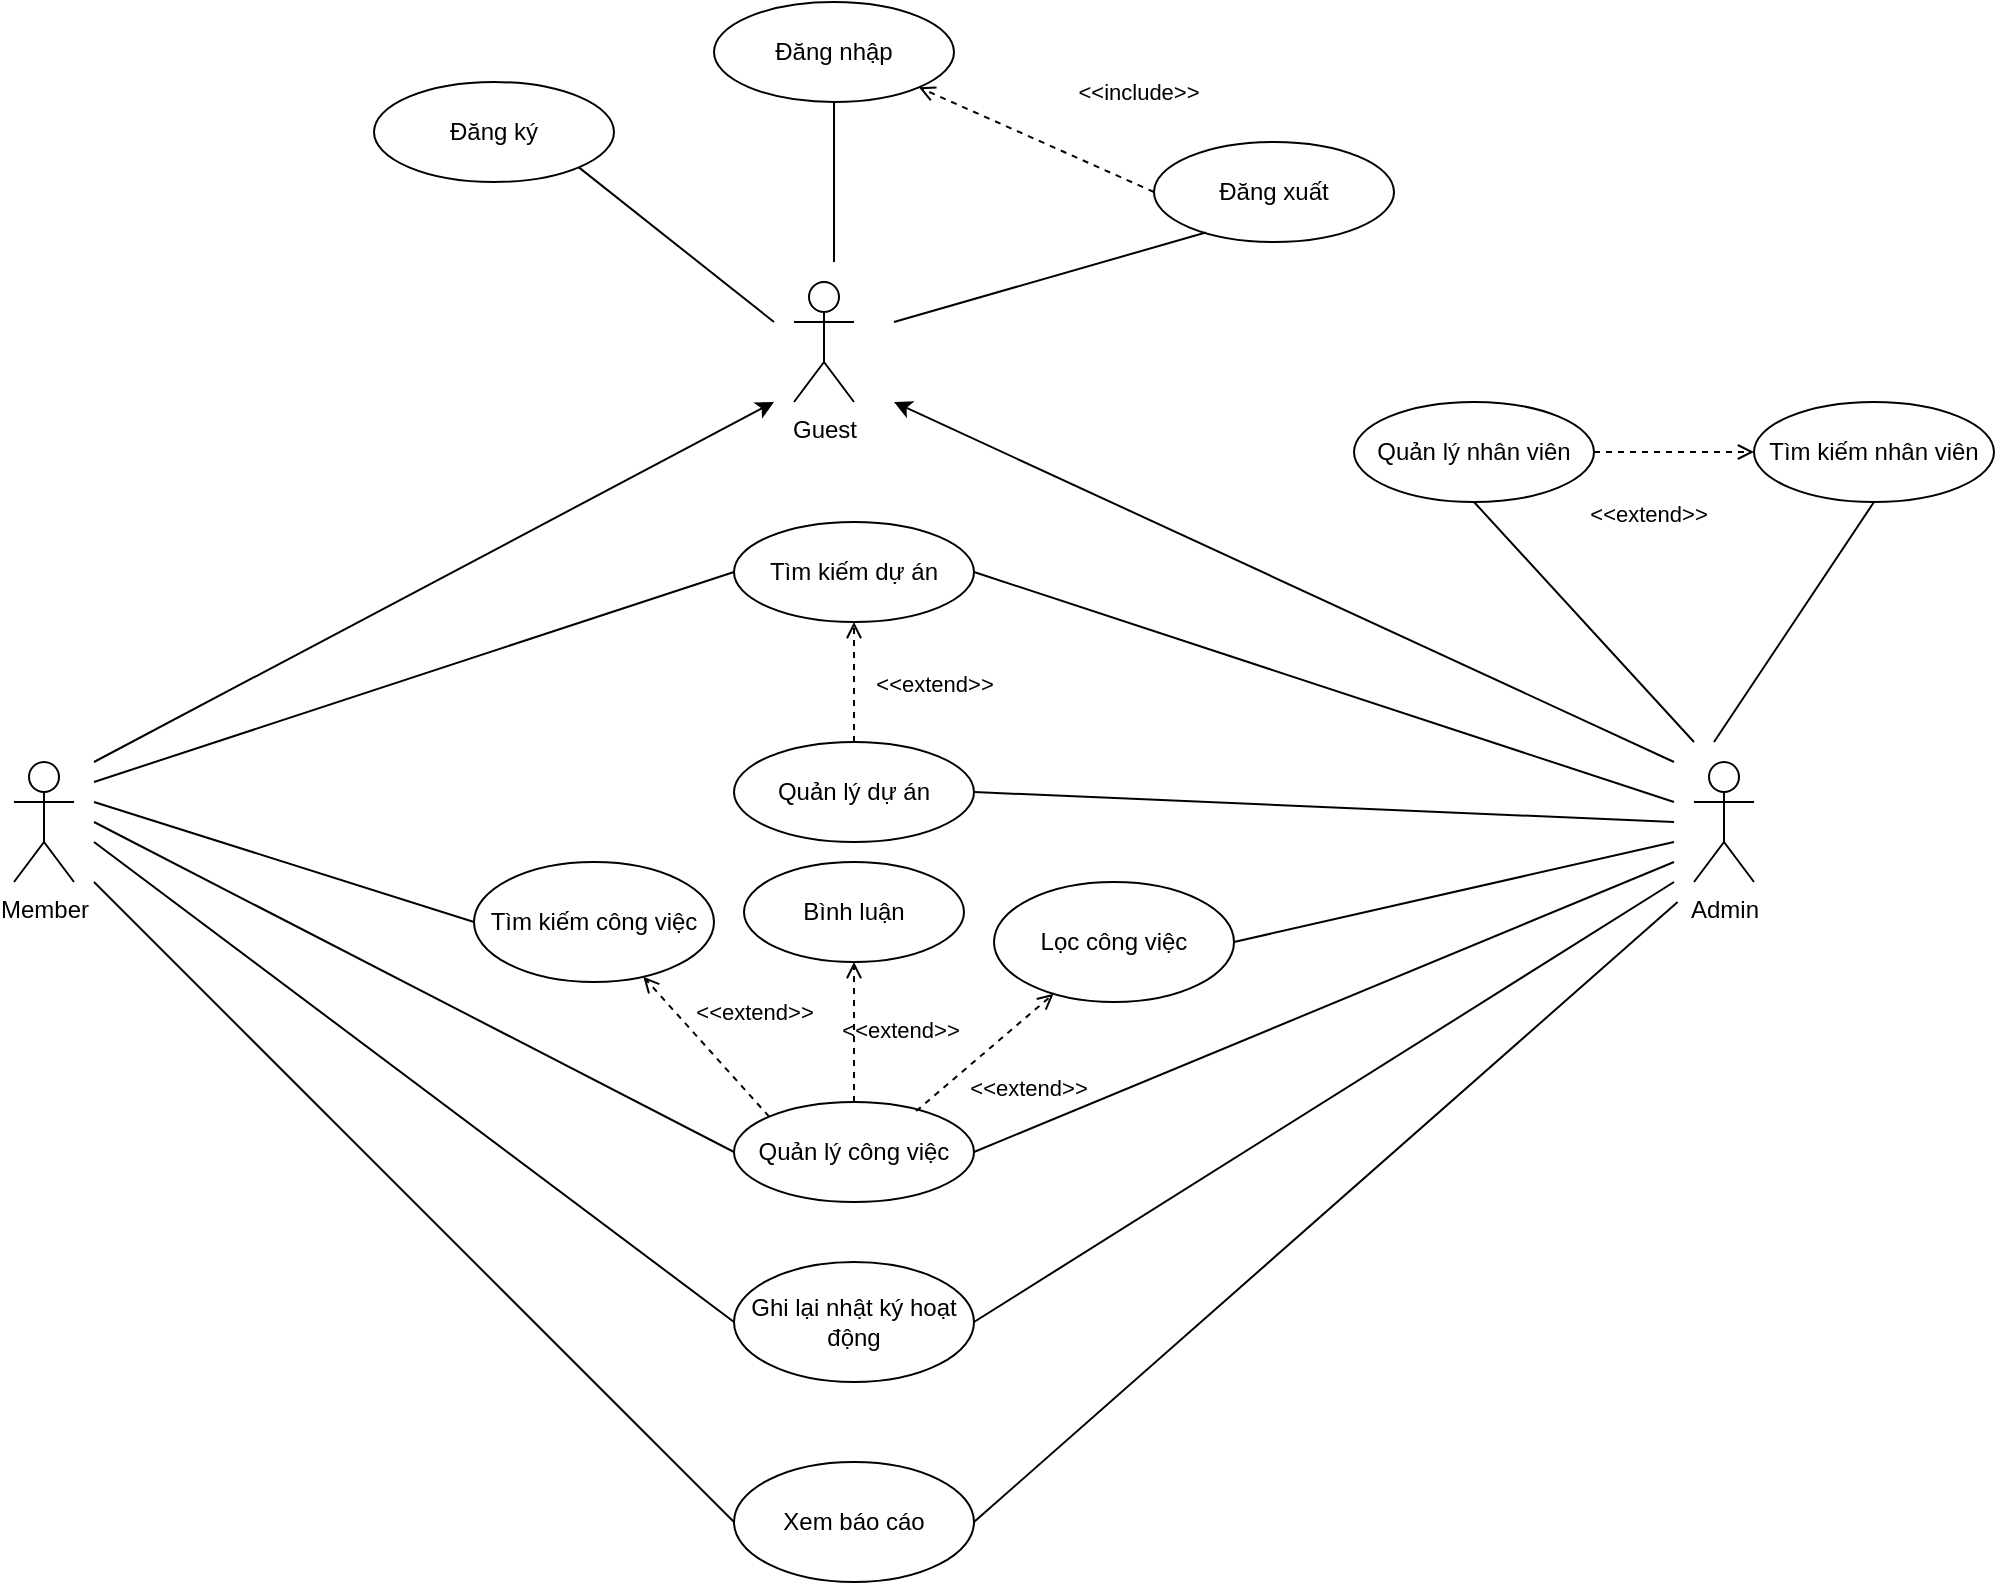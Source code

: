 <mxfile version="20.2.3" type="github" pages="7">
  <diagram id="14edXCWqQ5tt5mP-KZ7a" name="Page-1">
    <mxGraphModel dx="2347" dy="677" grid="1" gridSize="10" guides="1" tooltips="1" connect="1" arrows="1" fold="1" page="1" pageScale="1" pageWidth="1100" pageHeight="1700" math="0" shadow="0">
      <root>
        <mxCell id="0" />
        <mxCell id="1" parent="0" />
        <mxCell id="UQmdZjO2NsMZ761h4TWm-7" value="Admin" style="shape=umlActor;verticalLabelPosition=bottom;verticalAlign=top;html=1;outlineConnect=0;" parent="1" vertex="1">
          <mxGeometry x="710" y="620" width="30" height="60" as="geometry" />
        </mxCell>
        <mxCell id="UQmdZjO2NsMZ761h4TWm-6" value="Member" style="shape=umlActor;verticalLabelPosition=bottom;verticalAlign=top;html=1;outlineConnect=0;" parent="1" vertex="1">
          <mxGeometry x="-130" y="620" width="30" height="60" as="geometry" />
        </mxCell>
        <mxCell id="msFO-zHKwBEEHQdSJ0Py-1" value="Ghi lại nhật ký hoạt động" style="ellipse;whiteSpace=wrap;html=1;" parent="1" vertex="1">
          <mxGeometry x="230" y="870" width="120" height="60" as="geometry" />
        </mxCell>
        <mxCell id="UQmdZjO2NsMZ761h4TWm-18" value="Quản lý nhân viên" style="ellipse;whiteSpace=wrap;html=1;" parent="1" vertex="1">
          <mxGeometry x="540" y="440" width="120" height="50" as="geometry" />
        </mxCell>
        <mxCell id="UQmdZjO2NsMZ761h4TWm-9" value="Đăng ký" style="ellipse;whiteSpace=wrap;html=1;" parent="1" vertex="1">
          <mxGeometry x="50" y="280" width="120" height="50" as="geometry" />
        </mxCell>
        <mxCell id="UQmdZjO2NsMZ761h4TWm-35" value="Đăng xuất" style="ellipse;whiteSpace=wrap;html=1;" parent="1" vertex="1">
          <mxGeometry x="440" y="310" width="120" height="50" as="geometry" />
        </mxCell>
        <mxCell id="UQmdZjO2NsMZ761h4TWm-10" value="Đăng nhập" style="ellipse;whiteSpace=wrap;html=1;" parent="1" vertex="1">
          <mxGeometry x="220" y="240" width="120" height="50" as="geometry" />
        </mxCell>
        <mxCell id="UQmdZjO2NsMZ761h4TWm-17" value="Quản lý công việc&lt;span style=&quot;color: rgba(0 , 0 , 0 , 0) ; font-family: monospace ; font-size: 0px&quot;&gt;%3CmxGraphModel%3E%3Croot%3E%3CmxCell%20id%3D%220%22%2F%3E%3CmxCell%20id%3D%221%22%20parent%3D%220%22%2F%3E%3CmxCell%20id%3D%222%22%20value%3D%22%22%20style%3D%22swimlane%3BstartSize%3D0%3B%22%20vertex%3D%221%22%20parent%3D%221%22%3E%3CmxGeometry%20x%3D%22240%22%20y%3D%22200%22%20width%3D%22560%22%20height%3D%22790%22%20as%3D%22geometry%22%2F%3E%3C%2FmxCell%3E%3CmxCell%20id%3D%223%22%20value%3D%22%C4%90%C4%83ng%20k%C3%BD%22%20style%3D%22ellipse%3BwhiteSpace%3Dwrap%3Bhtml%3D1%3B%22%20vertex%3D%221%22%20parent%3D%222%22%3E%3CmxGeometry%20x%3D%2250%22%20y%3D%22730%22%20width%3D%22120%22%20height%3D%2250%22%20as%3D%22geometry%22%2F%3E%3C%2FmxCell%3E%3CmxCell%20id%3D%224%22%20value%3D%22%C4%90%C4%83ng%20nh%E1%BA%ADp%22%20style%3D%22ellipse%3BwhiteSpace%3Dwrap%3Bhtml%3D1%3B%22%20vertex%3D%221%22%20parent%3D%222%22%3E%3CmxGeometry%20x%3D%2250%22%20y%3D%22640%22%20width%3D%22120%22%20height%3D%2250%22%20as%3D%22geometry%22%2F%3E%3C%2FmxCell%3E%3CmxCell%20id%3D%225%22%20value%3D%22%22%20style%3D%22ellipse%3BwhiteSpace%3Dwrap%3Bhtml%3D1%3B%22%20vertex%3D%221%22%20parent%3D%222%22%3E%3CmxGeometry%20x%3D%22170%22%20y%3D%22260%22%20width%3D%22120%22%20height%3D%2250%22%20as%3D%22geometry%22%2F%3E%3C%2FmxCell%3E%3C%2Froot%3E%3C%2FmxGraphModel%3E&lt;/span&gt;&lt;span style=&quot;color: rgba(0 , 0 , 0 , 0) ; font-family: monospace ; font-size: 0px&quot;&gt;%3CmxGraphModel%3E%3Croot%3E%3CmxCell%20id%3D%220%22%2F%3E%3CmxCell%20id%3D%221%22%20parent%3D%220%22%2F%3E%3CmxCell%20id%3D%222%22%20value%3D%22%22%20style%3D%22swimlane%3BstartSize%3D0%3B%22%20vertex%3D%221%22%20parent%3D%221%22%3E%3CmxGeometry%20x%3D%22240%22%20y%3D%22200%22%20width%3D%22560%22%20height%3D%22790%22%20as%3D%22geometry%22%2F%3E%3C%2FmxCell%3E%3CmxCell%20id%3D%223%22%20value%3D%22%C4%90%C4%83ng%20k%C3%BD%22%20style%3D%22ellipse%3BwhiteSpace%3Dwrap%3Bhtml%3D1%3B%22%20vertex%3D%221%22%20parent%3D%222%22%3E%3CmxGeometry%20x%3D%2250%22%20y%3D%22730%22%20width%3D%22120%22%20height%3D%2250%22%20as%3D%22geometry%22%2F%3E%3C%2FmxCell%3E%3CmxCell%20id%3D%224%22%20value%3D%22%C4%90%C4%83ng%20nh%E1%BA%ADp%22%20style%3D%22ellipse%3BwhiteSpace%3Dwrap%3Bhtml%3D1%3B%22%20vertex%3D%221%22%20parent%3D%222%22%3E%3CmxGeometry%20x%3D%2250%22%20y%3D%22640%22%20width%3D%22120%22%20height%3D%2250%22%20as%3D%22geometry%22%2F%3E%3C%2FmxCell%3E%3CmxCell%20id%3D%225%22%20value%3D%22%22%20style%3D%22ellipse%3BwhiteSpace%3Dwrap%3Bhtml%3D1%3B%22%20vertex%3D%221%22%20parent%3D%222%22%3E%3CmxGeometry%20x%3D%22170%22%20y%3D%22260%22%20width%3D%22120%22%20height%3D%2250%22%20as%3D%22geometry%22%2F%3E%3C%2FmxCell%3E%3C%2Froot%3E%3C%2FmxGraphModel%3E&lt;/span&gt;" style="ellipse;whiteSpace=wrap;html=1;" parent="1" vertex="1">
          <mxGeometry x="230" y="790" width="120" height="50" as="geometry" />
        </mxCell>
        <mxCell id="UQmdZjO2NsMZ761h4TWm-19" value="Tìm kiếm dự án" style="ellipse;whiteSpace=wrap;html=1;" parent="1" vertex="1">
          <mxGeometry x="230" y="500" width="120" height="50" as="geometry" />
        </mxCell>
        <mxCell id="UQmdZjO2NsMZ761h4TWm-1" value="Guest" style="shape=umlActor;verticalLabelPosition=bottom;verticalAlign=top;html=1;outlineConnect=0;" parent="1" vertex="1">
          <mxGeometry x="260" y="380" width="30" height="60" as="geometry" />
        </mxCell>
        <mxCell id="QkGuEac7LgmnL3hAnvyL-4" value="" style="endArrow=none;html=1;rounded=0;entryX=1;entryY=1;entryDx=0;entryDy=0;" parent="1" target="UQmdZjO2NsMZ761h4TWm-9" edge="1">
          <mxGeometry width="50" height="50" relative="1" as="geometry">
            <mxPoint x="250" y="400" as="sourcePoint" />
            <mxPoint x="160" y="360" as="targetPoint" />
          </mxGeometry>
        </mxCell>
        <mxCell id="QkGuEac7LgmnL3hAnvyL-5" value="" style="endArrow=none;html=1;rounded=0;entryX=0.5;entryY=1;entryDx=0;entryDy=0;" parent="1" target="UQmdZjO2NsMZ761h4TWm-10" edge="1">
          <mxGeometry width="50" height="50" relative="1" as="geometry">
            <mxPoint x="280" y="370" as="sourcePoint" />
            <mxPoint x="50" y="350" as="targetPoint" />
          </mxGeometry>
        </mxCell>
        <mxCell id="QkGuEac7LgmnL3hAnvyL-6" value="" style="endArrow=none;html=1;rounded=0;entryX=0.216;entryY=0.905;entryDx=0;entryDy=0;entryPerimeter=0;" parent="1" target="UQmdZjO2NsMZ761h4TWm-35" edge="1">
          <mxGeometry width="50" height="50" relative="1" as="geometry">
            <mxPoint x="310" y="400" as="sourcePoint" />
            <mxPoint x="235" y="300" as="targetPoint" />
          </mxGeometry>
        </mxCell>
        <mxCell id="QkGuEac7LgmnL3hAnvyL-7" value="" style="endArrow=classic;html=1;rounded=0;" parent="1" edge="1">
          <mxGeometry width="50" height="50" relative="1" as="geometry">
            <mxPoint x="-90" y="620" as="sourcePoint" />
            <mxPoint x="250" y="440" as="targetPoint" />
          </mxGeometry>
        </mxCell>
        <mxCell id="QkGuEac7LgmnL3hAnvyL-8" value="" style="endArrow=classic;html=1;rounded=0;" parent="1" edge="1">
          <mxGeometry width="50" height="50" relative="1" as="geometry">
            <mxPoint x="700" y="620" as="sourcePoint" />
            <mxPoint x="310" y="440" as="targetPoint" />
          </mxGeometry>
        </mxCell>
        <mxCell id="QkGuEac7LgmnL3hAnvyL-9" value="" style="endArrow=none;html=1;rounded=0;entryX=0.5;entryY=1;entryDx=0;entryDy=0;" parent="1" target="UQmdZjO2NsMZ761h4TWm-18" edge="1">
          <mxGeometry width="50" height="50" relative="1" as="geometry">
            <mxPoint x="710" y="610" as="sourcePoint" />
            <mxPoint x="660" y="700" as="targetPoint" />
          </mxGeometry>
        </mxCell>
        <mxCell id="QkGuEac7LgmnL3hAnvyL-10" value="" style="endArrow=none;html=1;rounded=0;exitX=1;exitY=0.5;exitDx=0;exitDy=0;" parent="1" source="UQmdZjO2NsMZ761h4TWm-19" edge="1">
          <mxGeometry width="50" height="50" relative="1" as="geometry">
            <mxPoint x="480" y="670" as="sourcePoint" />
            <mxPoint x="700" y="640" as="targetPoint" />
          </mxGeometry>
        </mxCell>
        <mxCell id="QkGuEac7LgmnL3hAnvyL-11" value="&amp;lt;&amp;lt;extend&amp;gt;&amp;gt;" style="html=1;verticalAlign=bottom;labelBackgroundColor=none;endArrow=open;endFill=0;dashed=1;rounded=0;entryX=0.5;entryY=1;entryDx=0;entryDy=0;exitX=0.5;exitY=0;exitDx=0;exitDy=0;" parent="1" source="QkGuEac7LgmnL3hAnvyL-18" target="UQmdZjO2NsMZ761h4TWm-19" edge="1">
          <mxGeometry x="-0.333" y="-40" width="160" relative="1" as="geometry">
            <mxPoint x="290" y="640" as="sourcePoint" />
            <mxPoint x="240" y="660" as="targetPoint" />
            <mxPoint as="offset" />
          </mxGeometry>
        </mxCell>
        <mxCell id="QkGuEac7LgmnL3hAnvyL-12" value="" style="endArrow=none;html=1;rounded=0;exitX=1;exitY=0.5;exitDx=0;exitDy=0;" parent="1" source="QkGuEac7LgmnL3hAnvyL-18" edge="1">
          <mxGeometry width="50" height="50" relative="1" as="geometry">
            <mxPoint x="350" y="665" as="sourcePoint" />
            <mxPoint x="700" y="650" as="targetPoint" />
          </mxGeometry>
        </mxCell>
        <mxCell id="QkGuEac7LgmnL3hAnvyL-14" value="" style="endArrow=none;html=1;rounded=0;entryX=0;entryY=0.5;entryDx=0;entryDy=0;" parent="1" target="UQmdZjO2NsMZ761h4TWm-17" edge="1">
          <mxGeometry width="50" height="50" relative="1" as="geometry">
            <mxPoint x="-90" y="650" as="sourcePoint" />
            <mxPoint x="180" y="675" as="targetPoint" />
          </mxGeometry>
        </mxCell>
        <mxCell id="QkGuEac7LgmnL3hAnvyL-15" value="" style="endArrow=none;html=1;rounded=0;entryX=1;entryY=0.5;entryDx=0;entryDy=0;" parent="1" target="UQmdZjO2NsMZ761h4TWm-17" edge="1">
          <mxGeometry width="50" height="50" relative="1" as="geometry">
            <mxPoint x="700" y="670" as="sourcePoint" />
            <mxPoint x="190" y="685" as="targetPoint" />
          </mxGeometry>
        </mxCell>
        <mxCell id="QkGuEac7LgmnL3hAnvyL-16" value="" style="endArrow=none;html=1;rounded=0;entryX=0;entryY=0.5;entryDx=0;entryDy=0;" parent="1" target="UQmdZjO2NsMZ761h4TWm-19" edge="1">
          <mxGeometry width="50" height="50" relative="1" as="geometry">
            <mxPoint x="-90" y="630" as="sourcePoint" />
            <mxPoint x="200" y="695" as="targetPoint" />
          </mxGeometry>
        </mxCell>
        <mxCell id="QkGuEac7LgmnL3hAnvyL-18" value="Quản lý dự án&lt;span style=&quot;color: rgba(0 , 0 , 0 , 0) ; font-family: monospace ; font-size: 0px&quot;&gt;%3CmxGraphModel%3E%3Croot%3E%3CmxCell%20id%3D%220%22%2F%3E%3CmxCell%20id%3D%221%22%20parent%3D%220%22%2F%3E%3CmxCell%20id%3D%222%22%20value%3D%22%22%20style%3D%22swimlane%3BstartSize%3D0%3B%22%20vertex%3D%221%22%20parent%3D%221%22%3E%3CmxGeometry%20x%3D%22240%22%20y%3D%22200%22%20width%3D%22560%22%20height%3D%22790%22%20as%3D%22geometry%22%2F%3E%3C%2FmxCell%3E%3CmxCell%20id%3D%223%22%20value%3D%22%C4%90%C4%83ng%20k%C3%BD%22%20style%3D%22ellipse%3BwhiteSpace%3Dwrap%3Bhtml%3D1%3B%22%20vertex%3D%221%22%20parent%3D%222%22%3E%3CmxGeometry%20x%3D%2250%22%20y%3D%22730%22%20width%3D%22120%22%20height%3D%2250%22%20as%3D%22geometry%22%2F%3E%3C%2FmxCell%3E%3CmxCell%20id%3D%224%22%20value%3D%22%C4%90%C4%83ng%20nh%E1%BA%ADp%22%20style%3D%22ellipse%3BwhiteSpace%3Dwrap%3Bhtml%3D1%3B%22%20vertex%3D%221%22%20parent%3D%222%22%3E%3CmxGeometry%20x%3D%2250%22%20y%3D%22640%22%20width%3D%22120%22%20height%3D%2250%22%20as%3D%22geometry%22%2F%3E%3C%2FmxCell%3E%3CmxCell%20id%3D%225%22%20value%3D%22%22%20style%3D%22ellipse%3BwhiteSpace%3Dwrap%3Bhtml%3D1%3B%22%20vertex%3D%221%22%20parent%3D%222%22%3E%3CmxGeometry%20x%3D%22170%22%20y%3D%22260%22%20width%3D%22120%22%20height%3D%2250%22%20as%3D%22geometry%22%2F%3E%3C%2FmxCell%3E%3C%2Froot%3E%3C%2FmxGraphModel%3E&lt;/span&gt;&lt;span style=&quot;color: rgba(0 , 0 , 0 , 0) ; font-family: monospace ; font-size: 0px&quot;&gt;%3CmxGraphModel%3E%3Croot%3E%3CmxCell%20id%3D%220%22%2F%3E%3CmxCell%20id%3D%221%22%20parent%3D%220%22%2F%3E%3CmxCell%20id%3D%222%22%20value%3D%22%22%20style%3D%22swimlane%3BstartSize%3D0%3B%22%20vertex%3D%221%22%20parent%3D%221%22%3E%3CmxGeometry%20x%3D%22240%22%20y%3D%22200%22%20width%3D%22560%22%20height%3D%22790%22%20as%3D%22geometry%22%2F%3E%3C%2FmxCell%3E%3CmxCell%20id%3D%223%22%20value%3D%22%C4%90%C4%83ng%20k%C3%BD%22%20style%3D%22ellipse%3BwhiteSpace%3Dwrap%3Bhtml%3D1%3B%22%20vertex%3D%221%22%20parent%3D%222%22%3E%3CmxGeometry%20x%3D%2250%22%20y%3D%22730%22%20width%3D%22120%22%20height%3D%2250%22%20as%3D%22geometry%22%2F%3E%3C%2FmxCell%3E%3CmxCell%20id%3D%224%22%20value%3D%22%C4%90%C4%83ng%20nh%E1%BA%ADp%22%20style%3D%22ellipse%3BwhiteSpace%3Dwrap%3Bhtml%3D1%3B%22%20vertex%3D%221%22%20parent%3D%222%22%3E%3CmxGeometry%20x%3D%2250%22%20y%3D%22640%22%20width%3D%22120%22%20height%3D%2250%22%20as%3D%22geometry%22%2F%3E%3C%2FmxCell%3E%3CmxCell%20id%3D%225%22%20value%3D%22%22%20style%3D%22ellipse%3BwhiteSpace%3Dwrap%3Bhtml%3D1%3B%22%20vertex%3D%221%22%20parent%3D%222%22%3E%3CmxGeometry%20x%3D%22170%22%20y%3D%22260%22%20width%3D%22120%22%20height%3D%2250%22%20as%3D%22geometry%22%2F%3E%3C%2FmxCell%3E%3C%2Froot%3E%3C%2FmxGraphModel%3E&lt;/span&gt;" style="ellipse;whiteSpace=wrap;html=1;" parent="1" vertex="1">
          <mxGeometry x="230" y="610" width="120" height="50" as="geometry" />
        </mxCell>
        <mxCell id="QkGuEac7LgmnL3hAnvyL-20" value="" style="endArrow=none;html=1;rounded=0;entryX=0;entryY=0.5;entryDx=0;entryDy=0;" parent="1" target="msFO-zHKwBEEHQdSJ0Py-1" edge="1">
          <mxGeometry width="50" height="50" relative="1" as="geometry">
            <mxPoint x="-90" y="660" as="sourcePoint" />
            <mxPoint x="180" y="755" as="targetPoint" />
          </mxGeometry>
        </mxCell>
        <mxCell id="QkGuEac7LgmnL3hAnvyL-21" value="" style="endArrow=none;html=1;rounded=0;entryX=1;entryY=0.5;entryDx=0;entryDy=0;" parent="1" target="msFO-zHKwBEEHQdSJ0Py-1" edge="1">
          <mxGeometry width="50" height="50" relative="1" as="geometry">
            <mxPoint x="700" y="680" as="sourcePoint" />
            <mxPoint x="180" y="830" as="targetPoint" />
          </mxGeometry>
        </mxCell>
        <mxCell id="QkGuEac7LgmnL3hAnvyL-23" value="Lọc công việc" style="ellipse;whiteSpace=wrap;html=1;" parent="1" vertex="1">
          <mxGeometry x="360" y="680" width="120" height="60" as="geometry" />
        </mxCell>
        <mxCell id="QkGuEac7LgmnL3hAnvyL-24" value="Tìm kiếm công việc" style="ellipse;whiteSpace=wrap;html=1;" parent="1" vertex="1">
          <mxGeometry x="100" y="670" width="120" height="60" as="geometry" />
        </mxCell>
        <mxCell id="QkGuEac7LgmnL3hAnvyL-26" value="&amp;lt;&amp;lt;extend&amp;gt;&amp;gt;" style="html=1;verticalAlign=bottom;labelBackgroundColor=none;endArrow=open;endFill=0;dashed=1;rounded=0;exitX=0;exitY=0;exitDx=0;exitDy=0;" parent="1" source="UQmdZjO2NsMZ761h4TWm-17" target="QkGuEac7LgmnL3hAnvyL-24" edge="1">
          <mxGeometry x="-0.209" y="-23" width="160" relative="1" as="geometry">
            <mxPoint x="300" y="650" as="sourcePoint" />
            <mxPoint x="300" y="590" as="targetPoint" />
            <mxPoint as="offset" />
          </mxGeometry>
        </mxCell>
        <mxCell id="QkGuEac7LgmnL3hAnvyL-27" value="&amp;lt;&amp;lt;extend&amp;gt;&amp;gt;" style="html=1;verticalAlign=bottom;labelBackgroundColor=none;endArrow=open;endFill=0;dashed=1;rounded=0;exitX=0.759;exitY=0.091;exitDx=0;exitDy=0;exitPerimeter=0;" parent="1" source="UQmdZjO2NsMZ761h4TWm-17" target="QkGuEac7LgmnL3hAnvyL-23" edge="1">
          <mxGeometry x="-0.016" y="-34" width="160" relative="1" as="geometry">
            <mxPoint x="257.427" y="762.616" as="sourcePoint" />
            <mxPoint x="224.84" y="785.576" as="targetPoint" />
            <mxPoint as="offset" />
          </mxGeometry>
        </mxCell>
        <mxCell id="QkGuEac7LgmnL3hAnvyL-28" value="&amp;lt;&amp;lt;include&amp;gt;&amp;gt;" style="html=1;verticalAlign=bottom;labelBackgroundColor=none;endArrow=open;endFill=0;dashed=1;rounded=0;entryX=1;entryY=1;entryDx=0;entryDy=0;exitX=0;exitY=0.5;exitDx=0;exitDy=0;" parent="1" source="UQmdZjO2NsMZ761h4TWm-35" target="UQmdZjO2NsMZ761h4TWm-10" edge="1">
          <mxGeometry x="-0.632" y="-34" width="160" relative="1" as="geometry">
            <mxPoint x="340" y="280" as="sourcePoint" />
            <mxPoint x="500" y="280" as="targetPoint" />
            <mxPoint as="offset" />
          </mxGeometry>
        </mxCell>
        <mxCell id="ITVEnRc4Du9ZMDr_JgPi-1" value="Xem báo cáo" style="ellipse;whiteSpace=wrap;html=1;" parent="1" vertex="1">
          <mxGeometry x="230" y="970" width="120" height="60" as="geometry" />
        </mxCell>
        <mxCell id="ITVEnRc4Du9ZMDr_JgPi-2" value="" style="endArrow=none;html=1;rounded=0;entryX=0;entryY=0.5;entryDx=0;entryDy=0;" parent="1" target="ITVEnRc4Du9ZMDr_JgPi-1" edge="1">
          <mxGeometry width="50" height="50" relative="1" as="geometry">
            <mxPoint x="-90" y="680" as="sourcePoint" />
            <mxPoint x="240" y="940" as="targetPoint" />
          </mxGeometry>
        </mxCell>
        <mxCell id="ITVEnRc4Du9ZMDr_JgPi-3" value="" style="endArrow=none;html=1;rounded=0;entryX=1;entryY=0.5;entryDx=0;entryDy=0;" parent="1" target="ITVEnRc4Du9ZMDr_JgPi-1" edge="1">
          <mxGeometry width="50" height="50" relative="1" as="geometry">
            <mxPoint x="701.818" y="690" as="sourcePoint" />
            <mxPoint x="240" y="1020" as="targetPoint" />
          </mxGeometry>
        </mxCell>
        <mxCell id="ITVEnRc4Du9ZMDr_JgPi-4" value="" style="endArrow=none;html=1;rounded=0;exitX=1;exitY=0.5;exitDx=0;exitDy=0;" parent="1" source="QkGuEac7LgmnL3hAnvyL-23" edge="1">
          <mxGeometry width="50" height="50" relative="1" as="geometry">
            <mxPoint x="360" y="645" as="sourcePoint" />
            <mxPoint x="700" y="660" as="targetPoint" />
          </mxGeometry>
        </mxCell>
        <mxCell id="ITVEnRc4Du9ZMDr_JgPi-5" value="" style="endArrow=none;html=1;rounded=0;entryX=0;entryY=0.5;entryDx=0;entryDy=0;" parent="1" target="QkGuEac7LgmnL3hAnvyL-24" edge="1">
          <mxGeometry width="50" height="50" relative="1" as="geometry">
            <mxPoint x="-90" y="640" as="sourcePoint" />
            <mxPoint x="720" y="670" as="targetPoint" />
          </mxGeometry>
        </mxCell>
        <mxCell id="ITVEnRc4Du9ZMDr_JgPi-6" value="Tìm kiếm nhân viên" style="ellipse;whiteSpace=wrap;html=1;" parent="1" vertex="1">
          <mxGeometry x="740" y="440" width="120" height="50" as="geometry" />
        </mxCell>
        <mxCell id="ITVEnRc4Du9ZMDr_JgPi-7" value="" style="endArrow=none;html=1;rounded=0;entryX=0.5;entryY=1;entryDx=0;entryDy=0;" parent="1" target="ITVEnRc4Du9ZMDr_JgPi-6" edge="1">
          <mxGeometry width="50" height="50" relative="1" as="geometry">
            <mxPoint x="720" y="610" as="sourcePoint" />
            <mxPoint x="623.037" y="492.42" as="targetPoint" />
          </mxGeometry>
        </mxCell>
        <mxCell id="ITVEnRc4Du9ZMDr_JgPi-9" value="&amp;lt;&amp;lt;extend&amp;gt;&amp;gt;" style="html=1;verticalAlign=bottom;labelBackgroundColor=none;endArrow=open;endFill=0;dashed=1;rounded=0;entryX=0;entryY=0.5;entryDx=0;entryDy=0;exitX=1;exitY=0.5;exitDx=0;exitDy=0;" parent="1" source="UQmdZjO2NsMZ761h4TWm-18" target="ITVEnRc4Du9ZMDr_JgPi-6" edge="1">
          <mxGeometry x="-0.333" y="-40" width="160" relative="1" as="geometry">
            <mxPoint x="300" y="620" as="sourcePoint" />
            <mxPoint x="300" y="560" as="targetPoint" />
            <mxPoint as="offset" />
          </mxGeometry>
        </mxCell>
        <mxCell id="YdwjILr9Ww8-iAZ2ZPXW-1" value="Bình luận" style="ellipse;whiteSpace=wrap;html=1;" vertex="1" parent="1">
          <mxGeometry x="235" y="670" width="110" height="50" as="geometry" />
        </mxCell>
        <mxCell id="YdwjILr9Ww8-iAZ2ZPXW-2" value="&amp;lt;&amp;lt;extend&amp;gt;&amp;gt;" style="html=1;verticalAlign=bottom;labelBackgroundColor=none;endArrow=open;endFill=0;dashed=1;rounded=0;exitX=0.5;exitY=0;exitDx=0;exitDy=0;entryX=0.5;entryY=1;entryDx=0;entryDy=0;" edge="1" parent="1" source="UQmdZjO2NsMZ761h4TWm-17" target="YdwjILr9Ww8-iAZ2ZPXW-1">
          <mxGeometry x="-0.209" y="-23" width="160" relative="1" as="geometry">
            <mxPoint x="257.574" y="807.322" as="sourcePoint" />
            <mxPoint x="194.551" y="737.373" as="targetPoint" />
            <mxPoint as="offset" />
          </mxGeometry>
        </mxCell>
      </root>
    </mxGraphModel>
  </diagram>
  <diagram id="qv8SFHMvICdCf6HDmzNz" name="Page-2">
    <mxGraphModel dx="1247" dy="677" grid="1" gridSize="10" guides="1" tooltips="1" connect="1" arrows="1" fold="1" page="1" pageScale="1" pageWidth="1100" pageHeight="1700" math="0" shadow="0">
      <root>
        <mxCell id="_Pq_YgqfFmbLoQnGfsag-0" />
        <mxCell id="_Pq_YgqfFmbLoQnGfsag-1" parent="_Pq_YgqfFmbLoQnGfsag-0" />
        <mxCell id="_Pq_YgqfFmbLoQnGfsag-2" value="member" style="shape=umlActor;verticalLabelPosition=bottom;verticalAlign=top;html=1;outlineConnect=0;" parent="_Pq_YgqfFmbLoQnGfsag-1" vertex="1">
          <mxGeometry x="110" y="290" width="30" height="60" as="geometry" />
        </mxCell>
        <mxCell id="_Pq_YgqfFmbLoQnGfsag-11" value="Tìm kiếm project" style="ellipse;whiteSpace=wrap;html=1;" parent="_Pq_YgqfFmbLoQnGfsag-1" vertex="1">
          <mxGeometry x="360" y="160" width="120" height="50" as="geometry" />
        </mxCell>
        <mxCell id="_Pq_YgqfFmbLoQnGfsag-15" value="" style="endArrow=none;html=1;entryX=0;entryY=0.5;entryDx=0;entryDy=0;" parent="_Pq_YgqfFmbLoQnGfsag-1" target="_Pq_YgqfFmbLoQnGfsag-11" edge="1">
          <mxGeometry width="50" height="50" relative="1" as="geometry">
            <mxPoint x="160" y="300" as="sourcePoint" />
            <mxPoint x="360" y="195" as="targetPoint" />
          </mxGeometry>
        </mxCell>
        <mxCell id="_Pq_YgqfFmbLoQnGfsag-16" value="Quản lý issue" style="ellipse;whiteSpace=wrap;html=1;" parent="_Pq_YgqfFmbLoQnGfsag-1" vertex="1">
          <mxGeometry x="360" y="240" width="120" height="50" as="geometry" />
        </mxCell>
        <mxCell id="_Pq_YgqfFmbLoQnGfsag-17" value="Thêm issue&lt;span style=&quot;color: rgba(0 , 0 , 0 , 0) ; font-family: monospace ; font-size: 0px&quot;&gt;%3CmxGraphModel%3E%3Croot%3E%3CmxCell%20id%3D%220%22%2F%3E%3CmxCell%20id%3D%221%22%20parent%3D%220%22%2F%3E%3CmxCell%20id%3D%222%22%20value%3D%22Xem%20trang%20ch%E1%BB%A7%22%20style%3D%22ellipse%3BwhiteSpace%3Dwrap%3Bhtml%3D1%3B%22%20vertex%3D%221%22%20parent%3D%221%22%3E%3CmxGeometry%20x%3D%22380%22%20y%3D%22170%22%20width%3D%22120%22%20height%3D%2250%22%20as%3D%22geometry%22%2F%3E%3C%2FmxCell%3E%3C%2Froot%3E%3C%2FmxGraphModel%3E&lt;/span&gt;" style="ellipse;whiteSpace=wrap;html=1;" parent="_Pq_YgqfFmbLoQnGfsag-1" vertex="1">
          <mxGeometry x="610" y="160" width="120" height="50" as="geometry" />
        </mxCell>
        <mxCell id="_Pq_YgqfFmbLoQnGfsag-19" value="Xóa issue" style="ellipse;whiteSpace=wrap;html=1;" parent="_Pq_YgqfFmbLoQnGfsag-1" vertex="1">
          <mxGeometry x="610" y="230" width="120" height="50" as="geometry" />
        </mxCell>
        <mxCell id="_Pq_YgqfFmbLoQnGfsag-20" value="Cập nhật issue" style="ellipse;whiteSpace=wrap;html=1;" parent="_Pq_YgqfFmbLoQnGfsag-1" vertex="1">
          <mxGeometry x="610" y="300" width="120" height="50" as="geometry" />
        </mxCell>
        <mxCell id="_Pq_YgqfFmbLoQnGfsag-21" value="" style="endArrow=none;html=1;entryX=0;entryY=0.5;entryDx=0;entryDy=0;" parent="_Pq_YgqfFmbLoQnGfsag-1" target="_Pq_YgqfFmbLoQnGfsag-16" edge="1">
          <mxGeometry width="50" height="50" relative="1" as="geometry">
            <mxPoint x="160" y="310" as="sourcePoint" />
            <mxPoint x="370" y="310" as="targetPoint" />
          </mxGeometry>
        </mxCell>
        <mxCell id="_Pq_YgqfFmbLoQnGfsag-23" value="&amp;lt;&amp;lt;extend&amp;gt;&amp;gt;" style="endArrow=open;endSize=12;dashed=1;html=1;entryX=1;entryY=0;entryDx=0;entryDy=0;exitX=0;exitY=0.5;exitDx=0;exitDy=0;" parent="_Pq_YgqfFmbLoQnGfsag-1" source="_Pq_YgqfFmbLoQnGfsag-17" target="_Pq_YgqfFmbLoQnGfsag-16" edge="1">
          <mxGeometry width="160" relative="1" as="geometry">
            <mxPoint x="540" y="270" as="sourcePoint" />
            <mxPoint x="700" y="270" as="targetPoint" />
          </mxGeometry>
        </mxCell>
        <mxCell id="_Pq_YgqfFmbLoQnGfsag-24" value="&amp;lt;&amp;lt;extend&amp;gt;&amp;gt;" style="endArrow=open;endSize=12;dashed=1;html=1;entryX=1;entryY=0.5;entryDx=0;entryDy=0;exitX=0;exitY=0.5;exitDx=0;exitDy=0;" parent="_Pq_YgqfFmbLoQnGfsag-1" source="_Pq_YgqfFmbLoQnGfsag-19" target="_Pq_YgqfFmbLoQnGfsag-16" edge="1">
          <mxGeometry width="160" relative="1" as="geometry">
            <mxPoint x="610" y="225" as="sourcePoint" />
            <mxPoint x="492.426" y="282.322" as="targetPoint" />
          </mxGeometry>
        </mxCell>
        <mxCell id="_Pq_YgqfFmbLoQnGfsag-25" value="&amp;lt;&amp;lt;extend&amp;gt;&amp;gt;" style="endArrow=open;endSize=12;dashed=1;html=1;entryX=1;entryY=1;entryDx=0;entryDy=0;exitX=0;exitY=0.5;exitDx=0;exitDy=0;" parent="_Pq_YgqfFmbLoQnGfsag-1" source="_Pq_YgqfFmbLoQnGfsag-20" target="_Pq_YgqfFmbLoQnGfsag-16" edge="1">
          <mxGeometry width="160" relative="1" as="geometry">
            <mxPoint x="590" y="355" as="sourcePoint" />
            <mxPoint x="502.426" y="292.322" as="targetPoint" />
          </mxGeometry>
        </mxCell>
        <mxCell id="_Pq_YgqfFmbLoQnGfsag-26" value="Đăng xuất" style="ellipse;whiteSpace=wrap;html=1;" parent="_Pq_YgqfFmbLoQnGfsag-1" vertex="1">
          <mxGeometry x="360" y="380" width="120" height="50" as="geometry" />
        </mxCell>
        <mxCell id="_Pq_YgqfFmbLoQnGfsag-27" value="" style="endArrow=none;html=1;entryX=0;entryY=0.5;entryDx=0;entryDy=0;" parent="_Pq_YgqfFmbLoQnGfsag-1" target="_Pq_YgqfFmbLoQnGfsag-26" edge="1">
          <mxGeometry width="50" height="50" relative="1" as="geometry">
            <mxPoint x="160" y="330" as="sourcePoint" />
            <mxPoint x="390" y="300" as="targetPoint" />
          </mxGeometry>
        </mxCell>
        <mxCell id="laxoUeqKHQoZZm_LqpDb-0" value="Ghi lại nhật ký hoạt động" style="ellipse;whiteSpace=wrap;html=1;" parent="_Pq_YgqfFmbLoQnGfsag-1" vertex="1">
          <mxGeometry x="360" y="310" width="120" height="50" as="geometry" />
        </mxCell>
        <mxCell id="laxoUeqKHQoZZm_LqpDb-1" value="" style="endArrow=none;html=1;entryX=0;entryY=0.5;entryDx=0;entryDy=0;" parent="_Pq_YgqfFmbLoQnGfsag-1" target="laxoUeqKHQoZZm_LqpDb-0" edge="1">
          <mxGeometry width="50" height="50" relative="1" as="geometry">
            <mxPoint x="160" y="320" as="sourcePoint" />
            <mxPoint x="350" y="345" as="targetPoint" />
          </mxGeometry>
        </mxCell>
        <mxCell id="ofTmCKc-sauwW_Yi47ro-0" value="Đăng nhập" style="ellipse;whiteSpace=wrap;html=1;" parent="_Pq_YgqfFmbLoQnGfsag-1" vertex="1">
          <mxGeometry x="360" y="90" width="120" height="50" as="geometry" />
        </mxCell>
        <mxCell id="ofTmCKc-sauwW_Yi47ro-1" value="" style="endArrow=none;html=1;entryX=0;entryY=0.5;entryDx=0;entryDy=0;" parent="_Pq_YgqfFmbLoQnGfsag-1" target="ofTmCKc-sauwW_Yi47ro-0" edge="1">
          <mxGeometry width="50" height="50" relative="1" as="geometry">
            <mxPoint x="160" y="290" as="sourcePoint" />
            <mxPoint x="370" y="195" as="targetPoint" />
          </mxGeometry>
        </mxCell>
        <mxCell id="ofTmCKc-sauwW_Yi47ro-2" value="Đăng ký" style="ellipse;whiteSpace=wrap;html=1;" parent="_Pq_YgqfFmbLoQnGfsag-1" vertex="1">
          <mxGeometry x="360" y="450" width="120" height="50" as="geometry" />
        </mxCell>
        <mxCell id="ofTmCKc-sauwW_Yi47ro-3" value="" style="endArrow=none;html=1;entryX=0;entryY=0.5;entryDx=0;entryDy=0;" parent="_Pq_YgqfFmbLoQnGfsag-1" target="ofTmCKc-sauwW_Yi47ro-2" edge="1">
          <mxGeometry width="50" height="50" relative="1" as="geometry">
            <mxPoint x="160" y="340" as="sourcePoint" />
            <mxPoint x="370" y="465" as="targetPoint" />
          </mxGeometry>
        </mxCell>
        <mxCell id="ofTmCKc-sauwW_Yi47ro-4" value="Quên mật khẩu" style="ellipse;whiteSpace=wrap;html=1;" parent="_Pq_YgqfFmbLoQnGfsag-1" vertex="1">
          <mxGeometry x="360" y="520" width="120" height="50" as="geometry" />
        </mxCell>
        <mxCell id="ofTmCKc-sauwW_Yi47ro-5" value="" style="endArrow=none;html=1;entryX=0;entryY=0.5;entryDx=0;entryDy=0;" parent="_Pq_YgqfFmbLoQnGfsag-1" target="ofTmCKc-sauwW_Yi47ro-4" edge="1">
          <mxGeometry width="50" height="50" relative="1" as="geometry">
            <mxPoint x="160" y="350" as="sourcePoint" />
            <mxPoint x="357.574" y="607.322" as="targetPoint" />
          </mxGeometry>
        </mxCell>
        <mxCell id="iQyttuXTvPNfz5mgwCQL-0" value="Xem báo cáo" style="ellipse;whiteSpace=wrap;html=1;" parent="_Pq_YgqfFmbLoQnGfsag-1" vertex="1">
          <mxGeometry x="360" y="20" width="120" height="50" as="geometry" />
        </mxCell>
        <mxCell id="iQyttuXTvPNfz5mgwCQL-1" value="" style="endArrow=none;html=1;entryX=0;entryY=0.5;entryDx=0;entryDy=0;" parent="_Pq_YgqfFmbLoQnGfsag-1" target="iQyttuXTvPNfz5mgwCQL-0" edge="1">
          <mxGeometry width="50" height="50" relative="1" as="geometry">
            <mxPoint x="150" y="280" as="sourcePoint" />
            <mxPoint x="370" y="125" as="targetPoint" />
          </mxGeometry>
        </mxCell>
      </root>
    </mxGraphModel>
  </diagram>
  <diagram id="68w5zDax6EmCm9XNbu8b" name="Page-3">
    <mxGraphModel dx="2347" dy="677" grid="1" gridSize="10" guides="1" tooltips="1" connect="1" arrows="1" fold="1" page="1" pageScale="1" pageWidth="1100" pageHeight="1700" math="0" shadow="0">
      <root>
        <mxCell id="Djf_wb8yTOkUHEACH3c3-0" />
        <mxCell id="Djf_wb8yTOkUHEACH3c3-1" parent="Djf_wb8yTOkUHEACH3c3-0" />
        <mxCell id="Djf_wb8yTOkUHEACH3c3-2" value="admin" style="shape=umlActor;verticalLabelPosition=bottom;verticalAlign=top;html=1;outlineConnect=0;" parent="Djf_wb8yTOkUHEACH3c3-1" vertex="1">
          <mxGeometry x="130" y="455" width="30" height="60" as="geometry" />
        </mxCell>
        <mxCell id="Djf_wb8yTOkUHEACH3c3-4" value="Tìm kiếm project" style="ellipse;whiteSpace=wrap;html=1;" parent="Djf_wb8yTOkUHEACH3c3-1" vertex="1">
          <mxGeometry x="30" y="190" width="110" height="50" as="geometry" />
        </mxCell>
        <mxCell id="Djf_wb8yTOkUHEACH3c3-5" value="&amp;lt;&amp;lt;extend&amp;gt;&amp;gt;" style="endArrow=open;endSize=12;dashed=1;html=1;entryX=0;entryY=0;entryDx=0;entryDy=0;exitX=0.5;exitY=1;exitDx=0;exitDy=0;" parent="Djf_wb8yTOkUHEACH3c3-1" source="Djf_wb8yTOkUHEACH3c3-4" target="Djf_wb8yTOkUHEACH3c3-17" edge="1">
          <mxGeometry width="160" relative="1" as="geometry">
            <mxPoint x="530" y="380" as="sourcePoint" />
            <mxPoint x="574.8" y="295.8" as="targetPoint" />
          </mxGeometry>
        </mxCell>
        <mxCell id="Djf_wb8yTOkUHEACH3c3-6" value="" style="endArrow=none;html=1;entryX=1;entryY=0.5;entryDx=0;entryDy=0;" parent="Djf_wb8yTOkUHEACH3c3-1" target="u2MfdD4gAFMQKuWUYeSQ-0" edge="1">
          <mxGeometry width="50" height="50" relative="1" as="geometry">
            <mxPoint x="110" y="480" as="sourcePoint" />
            <mxPoint x="-210" y="360" as="targetPoint" />
          </mxGeometry>
        </mxCell>
        <mxCell id="Djf_wb8yTOkUHEACH3c3-7" value="Quản lý issue" style="ellipse;whiteSpace=wrap;html=1;" parent="Djf_wb8yTOkUHEACH3c3-1" vertex="1">
          <mxGeometry x="480" y="515" width="120" height="50" as="geometry" />
        </mxCell>
        <mxCell id="Djf_wb8yTOkUHEACH3c3-8" value="Thêm issue&lt;span style=&quot;color: rgba(0 , 0 , 0 , 0) ; font-family: monospace ; font-size: 0px&quot;&gt;%3CmxGraphModel%3E%3Croot%3E%3CmxCell%20id%3D%220%22%2F%3E%3CmxCell%20id%3D%221%22%20parent%3D%220%22%2F%3E%3CmxCell%20id%3D%222%22%20value%3D%22Xem%20trang%20ch%E1%BB%A7%22%20style%3D%22ellipse%3BwhiteSpace%3Dwrap%3Bhtml%3D1%3B%22%20vertex%3D%221%22%20parent%3D%221%22%3E%3CmxGeometry%20x%3D%22380%22%20y%3D%22170%22%20width%3D%22120%22%20height%3D%2250%22%20as%3D%22geometry%22%2F%3E%3C%2FmxCell%3E%3C%2Froot%3E%3C%2FmxGraphModel%3E&lt;/span&gt;" style="ellipse;whiteSpace=wrap;html=1;" parent="Djf_wb8yTOkUHEACH3c3-1" vertex="1">
          <mxGeometry x="440" y="370" width="120" height="50" as="geometry" />
        </mxCell>
        <mxCell id="Djf_wb8yTOkUHEACH3c3-9" value="Xóa issue" style="ellipse;whiteSpace=wrap;html=1;" parent="Djf_wb8yTOkUHEACH3c3-1" vertex="1">
          <mxGeometry x="590" y="390" width="120" height="50" as="geometry" />
        </mxCell>
        <mxCell id="Djf_wb8yTOkUHEACH3c3-10" value="Cập nhật issue" style="ellipse;whiteSpace=wrap;html=1;" parent="Djf_wb8yTOkUHEACH3c3-1" vertex="1">
          <mxGeometry x="700" y="440" width="120" height="50" as="geometry" />
        </mxCell>
        <mxCell id="Djf_wb8yTOkUHEACH3c3-11" value="" style="endArrow=none;html=1;entryX=0;entryY=0.5;entryDx=0;entryDy=0;" parent="Djf_wb8yTOkUHEACH3c3-1" target="Djf_wb8yTOkUHEACH3c3-7" edge="1">
          <mxGeometry width="50" height="50" relative="1" as="geometry">
            <mxPoint x="170" y="490" as="sourcePoint" />
            <mxPoint x="370" y="310" as="targetPoint" />
          </mxGeometry>
        </mxCell>
        <mxCell id="Djf_wb8yTOkUHEACH3c3-12" value="&amp;lt;&amp;lt;extend&amp;gt;&amp;gt;" style="endArrow=open;endSize=12;dashed=1;html=1;entryX=0.364;entryY=0.046;entryDx=0;entryDy=0;entryPerimeter=0;" parent="Djf_wb8yTOkUHEACH3c3-1" source="Djf_wb8yTOkUHEACH3c3-8" target="Djf_wb8yTOkUHEACH3c3-7" edge="1">
          <mxGeometry width="160" relative="1" as="geometry">
            <mxPoint x="540" y="270" as="sourcePoint" />
            <mxPoint x="700" y="270" as="targetPoint" />
          </mxGeometry>
        </mxCell>
        <mxCell id="Djf_wb8yTOkUHEACH3c3-13" value="&amp;lt;&amp;lt;extend&amp;gt;&amp;gt;" style="endArrow=open;endSize=12;dashed=1;html=1;exitX=0;exitY=1;exitDx=0;exitDy=0;" parent="Djf_wb8yTOkUHEACH3c3-1" source="Djf_wb8yTOkUHEACH3c3-9" target="Djf_wb8yTOkUHEACH3c3-7" edge="1">
          <mxGeometry width="160" relative="1" as="geometry">
            <mxPoint x="610" y="225" as="sourcePoint" />
            <mxPoint x="492.426" y="282.322" as="targetPoint" />
          </mxGeometry>
        </mxCell>
        <mxCell id="Djf_wb8yTOkUHEACH3c3-14" value="&amp;lt;&amp;lt;extend&amp;gt;&amp;gt;" style="endArrow=open;endSize=12;dashed=1;html=1;entryX=1;entryY=0;entryDx=0;entryDy=0;exitX=0;exitY=0.5;exitDx=0;exitDy=0;" parent="Djf_wb8yTOkUHEACH3c3-1" source="Djf_wb8yTOkUHEACH3c3-10" target="Djf_wb8yTOkUHEACH3c3-7" edge="1">
          <mxGeometry width="160" relative="1" as="geometry">
            <mxPoint x="590" y="355" as="sourcePoint" />
            <mxPoint x="502.426" y="292.322" as="targetPoint" />
          </mxGeometry>
        </mxCell>
        <mxCell id="Djf_wb8yTOkUHEACH3c3-15" value="Đăng xuất" style="ellipse;whiteSpace=wrap;html=1;" parent="Djf_wb8yTOkUHEACH3c3-1" vertex="1">
          <mxGeometry x="160" y="730" width="120" height="50" as="geometry" />
        </mxCell>
        <mxCell id="Djf_wb8yTOkUHEACH3c3-16" value="" style="endArrow=none;html=1;" parent="Djf_wb8yTOkUHEACH3c3-1" target="Djf_wb8yTOkUHEACH3c3-15" edge="1">
          <mxGeometry width="50" height="50" relative="1" as="geometry">
            <mxPoint x="160" y="540" as="sourcePoint" />
            <mxPoint x="390" y="300" as="targetPoint" />
          </mxGeometry>
        </mxCell>
        <mxCell id="Djf_wb8yTOkUHEACH3c3-17" value="Quản lý project" style="ellipse;whiteSpace=wrap;html=1;" parent="Djf_wb8yTOkUHEACH3c3-1" vertex="1">
          <mxGeometry x="220" y="360" width="120" height="50" as="geometry" />
        </mxCell>
        <mxCell id="Djf_wb8yTOkUHEACH3c3-18" value="Thêm project" style="ellipse;whiteSpace=wrap;html=1;" parent="Djf_wb8yTOkUHEACH3c3-1" vertex="1">
          <mxGeometry x="170" y="140" width="120" height="50" as="geometry" />
        </mxCell>
        <mxCell id="Djf_wb8yTOkUHEACH3c3-19" value="Xóa project" style="ellipse;whiteSpace=wrap;html=1;" parent="Djf_wb8yTOkUHEACH3c3-1" vertex="1">
          <mxGeometry x="340" y="150" width="120" height="50" as="geometry" />
        </mxCell>
        <mxCell id="Djf_wb8yTOkUHEACH3c3-20" value="Quản lý member" style="ellipse;whiteSpace=wrap;html=1;" parent="Djf_wb8yTOkUHEACH3c3-1" vertex="1">
          <mxGeometry x="330" y="720" width="120" height="50" as="geometry" />
        </mxCell>
        <mxCell id="DreB-vCgk32VMQsh1_b2-0" value="Cập nhật project" style="ellipse;whiteSpace=wrap;html=1;" parent="Djf_wb8yTOkUHEACH3c3-1" vertex="1">
          <mxGeometry x="450" y="200" width="120" height="50" as="geometry" />
        </mxCell>
        <mxCell id="FqUYmsVaJ8yUh38G8GCd-1" value="Thêm member" style="ellipse;whiteSpace=wrap;html=1;" parent="Djf_wb8yTOkUHEACH3c3-1" vertex="1">
          <mxGeometry x="430" y="825" width="120" height="50" as="geometry" />
        </mxCell>
        <mxCell id="FqUYmsVaJ8yUh38G8GCd-2" value="Xóa member" style="ellipse;whiteSpace=wrap;html=1;" parent="Djf_wb8yTOkUHEACH3c3-1" vertex="1">
          <mxGeometry x="270" y="830" width="120" height="50" as="geometry" />
        </mxCell>
        <mxCell id="Shuj7YIZoT5GoPl0o5Rt-0" value="Ghi lại nhật ký hoạt động" style="ellipse;whiteSpace=wrap;html=1;" parent="Djf_wb8yTOkUHEACH3c3-1" vertex="1">
          <mxGeometry x="440" y="600" width="120" height="60" as="geometry" />
        </mxCell>
        <mxCell id="Shuj7YIZoT5GoPl0o5Rt-1" value="&amp;lt;&amp;lt;extend&amp;gt;&amp;gt;" style="endArrow=open;endSize=12;dashed=1;html=1;entryX=0.364;entryY=-0.054;entryDx=0;entryDy=0;entryPerimeter=0;" parent="Djf_wb8yTOkUHEACH3c3-1" source="Djf_wb8yTOkUHEACH3c3-18" target="Djf_wb8yTOkUHEACH3c3-17" edge="1">
          <mxGeometry width="160" relative="1" as="geometry">
            <mxPoint x="655" y="475" as="sourcePoint" />
            <mxPoint x="492.426" y="527.322" as="targetPoint" />
          </mxGeometry>
        </mxCell>
        <mxCell id="Shuj7YIZoT5GoPl0o5Rt-2" value="&amp;lt;&amp;lt;extend&amp;gt;&amp;gt;" style="endArrow=open;endSize=12;dashed=1;html=1;exitX=0.341;exitY=1.018;exitDx=0;exitDy=0;entryX=0.629;entryY=-0.018;entryDx=0;entryDy=0;exitPerimeter=0;entryPerimeter=0;" parent="Djf_wb8yTOkUHEACH3c3-1" source="Djf_wb8yTOkUHEACH3c3-19" target="Djf_wb8yTOkUHEACH3c3-17" edge="1">
          <mxGeometry width="160" relative="1" as="geometry">
            <mxPoint x="655" y="275" as="sourcePoint" />
            <mxPoint x="468.919" y="365.973" as="targetPoint" />
          </mxGeometry>
        </mxCell>
        <mxCell id="Shuj7YIZoT5GoPl0o5Rt-3" value="&amp;lt;&amp;lt;extend&amp;gt;&amp;gt;" style="endArrow=open;endSize=12;dashed=1;html=1;exitX=0.5;exitY=1;exitDx=0;exitDy=0;entryX=0.955;entryY=0.291;entryDx=0;entryDy=0;entryPerimeter=0;" parent="Djf_wb8yTOkUHEACH3c3-1" source="DreB-vCgk32VMQsh1_b2-0" target="Djf_wb8yTOkUHEACH3c3-17" edge="1">
          <mxGeometry width="160" relative="1" as="geometry">
            <mxPoint x="665" y="285" as="sourcePoint" />
            <mxPoint x="478.919" y="375.973" as="targetPoint" />
          </mxGeometry>
        </mxCell>
        <mxCell id="Shuj7YIZoT5GoPl0o5Rt-4" value="&amp;lt;&amp;lt;extend&amp;gt;&amp;gt;" style="endArrow=open;endSize=12;dashed=1;html=1;entryX=1;entryY=1;entryDx=0;entryDy=0;" parent="Djf_wb8yTOkUHEACH3c3-1" source="FqUYmsVaJ8yUh38G8GCd-1" target="Djf_wb8yTOkUHEACH3c3-20" edge="1">
          <mxGeometry width="160" relative="1" as="geometry">
            <mxPoint x="655" y="635" as="sourcePoint" />
            <mxPoint x="462.426" y="542.678" as="targetPoint" />
          </mxGeometry>
        </mxCell>
        <mxCell id="Shuj7YIZoT5GoPl0o5Rt-5" value="&amp;lt;&amp;lt;extend&amp;gt;&amp;gt;" style="endArrow=open;endSize=12;dashed=1;html=1;entryX=0.265;entryY=0.982;entryDx=0;entryDy=0;entryPerimeter=0;" parent="Djf_wb8yTOkUHEACH3c3-1" source="FqUYmsVaJ8yUh38G8GCd-2" target="Djf_wb8yTOkUHEACH3c3-20" edge="1">
          <mxGeometry width="160" relative="1" as="geometry">
            <mxPoint x="665" y="645" as="sourcePoint" />
            <mxPoint x="472.426" y="552.678" as="targetPoint" />
          </mxGeometry>
        </mxCell>
        <mxCell id="Shuj7YIZoT5GoPl0o5Rt-6" value="" style="endArrow=none;html=1;entryX=0;entryY=0.5;entryDx=0;entryDy=0;" parent="Djf_wb8yTOkUHEACH3c3-1" target="Shuj7YIZoT5GoPl0o5Rt-0" edge="1">
          <mxGeometry width="50" height="50" relative="1" as="geometry">
            <mxPoint x="170" y="500" as="sourcePoint" />
            <mxPoint x="300" y="550" as="targetPoint" />
          </mxGeometry>
        </mxCell>
        <mxCell id="Shuj7YIZoT5GoPl0o5Rt-7" value="" style="endArrow=none;html=1;entryX=0.402;entryY=1.073;entryDx=0;entryDy=0;entryPerimeter=0;" parent="Djf_wb8yTOkUHEACH3c3-1" target="Djf_wb8yTOkUHEACH3c3-17" edge="1">
          <mxGeometry width="50" height="50" relative="1" as="geometry">
            <mxPoint x="170" y="480" as="sourcePoint" />
            <mxPoint x="370" y="630" as="targetPoint" />
          </mxGeometry>
        </mxCell>
        <mxCell id="Shuj7YIZoT5GoPl0o5Rt-8" value="" style="endArrow=none;html=1;entryX=0;entryY=0;entryDx=0;entryDy=0;" parent="Djf_wb8yTOkUHEACH3c3-1" target="Djf_wb8yTOkUHEACH3c3-20" edge="1">
          <mxGeometry width="50" height="50" relative="1" as="geometry">
            <mxPoint x="170" y="510" as="sourcePoint" />
            <mxPoint x="380" y="640" as="targetPoint" />
          </mxGeometry>
        </mxCell>
        <mxCell id="ymWsxWWnphzhJgbbqQSm-0" value="Đăng nhập" style="ellipse;whiteSpace=wrap;html=1;" parent="Djf_wb8yTOkUHEACH3c3-1" vertex="1">
          <mxGeometry x="-20" y="710" width="120" height="50" as="geometry" />
        </mxCell>
        <mxCell id="u2MfdD4gAFMQKuWUYeSQ-0" value="Đăng ký" style="ellipse;whiteSpace=wrap;html=1;" parent="Djf_wb8yTOkUHEACH3c3-1" vertex="1">
          <mxGeometry x="-180" y="380" width="120" height="50" as="geometry" />
        </mxCell>
        <mxCell id="QD7XmdbrgtHBX04MXPx7-0" value="Quên mật khẩu" style="ellipse;whiteSpace=wrap;html=1;" parent="Djf_wb8yTOkUHEACH3c3-1" vertex="1">
          <mxGeometry x="-170" y="615" width="120" height="50" as="geometry" />
        </mxCell>
        <mxCell id="QD7XmdbrgtHBX04MXPx7-1" value="Lọc issue" style="ellipse;whiteSpace=wrap;html=1;" parent="Djf_wb8yTOkUHEACH3c3-1" vertex="1">
          <mxGeometry x="700" y="500" width="120" height="50" as="geometry" />
        </mxCell>
        <mxCell id="QD7XmdbrgtHBX04MXPx7-2" value="Tìm kiếm issue" style="ellipse;whiteSpace=wrap;html=1;" parent="Djf_wb8yTOkUHEACH3c3-1" vertex="1">
          <mxGeometry x="700" y="580" width="120" height="50" as="geometry" />
        </mxCell>
        <mxCell id="QD7XmdbrgtHBX04MXPx7-3" value="&amp;lt;&amp;lt;extend&amp;gt;&amp;gt;" style="endArrow=open;endSize=12;dashed=1;html=1;exitX=0.091;exitY=0.2;exitDx=0;exitDy=0;exitPerimeter=0;entryX=1;entryY=0.5;entryDx=0;entryDy=0;" parent="Djf_wb8yTOkUHEACH3c3-1" source="QD7XmdbrgtHBX04MXPx7-1" target="Djf_wb8yTOkUHEACH3c3-7" edge="1">
          <mxGeometry width="160" relative="1" as="geometry">
            <mxPoint x="790" y="600" as="sourcePoint" />
            <mxPoint x="570" y="560" as="targetPoint" />
          </mxGeometry>
        </mxCell>
        <mxCell id="QD7XmdbrgtHBX04MXPx7-4" value="&amp;lt;&amp;lt;extend&amp;gt;&amp;gt;" style="endArrow=open;endSize=12;dashed=1;html=1;entryX=1;entryY=1;entryDx=0;entryDy=0;" parent="Djf_wb8yTOkUHEACH3c3-1" source="QD7XmdbrgtHBX04MXPx7-2" target="Djf_wb8yTOkUHEACH3c3-7" edge="1">
          <mxGeometry width="160" relative="1" as="geometry">
            <mxPoint x="770.92" y="650" as="sourcePoint" />
            <mxPoint x="592.426" y="567.678" as="targetPoint" />
          </mxGeometry>
        </mxCell>
        <mxCell id="QD7XmdbrgtHBX04MXPx7-5" value="" style="endArrow=none;html=1;entryX=0.5;entryY=0;entryDx=0;entryDy=0;" parent="Djf_wb8yTOkUHEACH3c3-1" target="ymWsxWWnphzhJgbbqQSm-0" edge="1">
          <mxGeometry width="50" height="50" relative="1" as="geometry">
            <mxPoint x="140" y="540" as="sourcePoint" />
            <mxPoint x="490" y="835" as="targetPoint" />
          </mxGeometry>
        </mxCell>
        <mxCell id="QD7XmdbrgtHBX04MXPx7-6" value="" style="endArrow=none;html=1;entryX=1;entryY=0;entryDx=0;entryDy=0;" parent="Djf_wb8yTOkUHEACH3c3-1" target="QD7XmdbrgtHBX04MXPx7-0" edge="1">
          <mxGeometry width="50" height="50" relative="1" as="geometry">
            <mxPoint x="120" y="520" as="sourcePoint" />
            <mxPoint x="500" y="305" as="targetPoint" />
          </mxGeometry>
        </mxCell>
        <mxCell id="QD7XmdbrgtHBX04MXPx7-7" value="Xem báo cáo" style="ellipse;whiteSpace=wrap;html=1;" parent="Djf_wb8yTOkUHEACH3c3-1" vertex="1">
          <mxGeometry x="-200" y="490" width="120" height="50" as="geometry" />
        </mxCell>
        <mxCell id="QD7XmdbrgtHBX04MXPx7-9" value="" style="endArrow=none;html=1;entryX=1;entryY=0.5;entryDx=0;entryDy=0;" parent="Djf_wb8yTOkUHEACH3c3-1" target="QD7XmdbrgtHBX04MXPx7-7" edge="1">
          <mxGeometry width="50" height="50" relative="1" as="geometry">
            <mxPoint x="110" y="500" as="sourcePoint" />
            <mxPoint x="400" y="325" as="targetPoint" />
          </mxGeometry>
        </mxCell>
      </root>
    </mxGraphModel>
  </diagram>
  <diagram id="eHcDR3vWH7LIaXPZgPso" name="Page-4">
    <mxGraphModel dx="1247" dy="677" grid="1" gridSize="10" guides="1" tooltips="1" connect="1" arrows="1" fold="1" page="1" pageScale="1" pageWidth="1100" pageHeight="1700" math="0" shadow="0">
      <root>
        <mxCell id="s2apS2OrWgqM_6MF8BFF-0" />
        <mxCell id="s2apS2OrWgqM_6MF8BFF-1" parent="s2apS2OrWgqM_6MF8BFF-0" />
        <mxCell id="QJz2wS18kEkasvZnvdnG-0" value="Guest" style="shape=umlActor;verticalLabelPosition=bottom;verticalAlign=top;html=1;outlineConnect=0;" parent="s2apS2OrWgqM_6MF8BFF-1" vertex="1">
          <mxGeometry x="130" y="840" width="30" height="60" as="geometry" />
        </mxCell>
        <mxCell id="QJz2wS18kEkasvZnvdnG-1" value="Đăng ký" style="ellipse;whiteSpace=wrap;html=1;" parent="s2apS2OrWgqM_6MF8BFF-1" vertex="1">
          <mxGeometry x="280" y="750" width="120" height="50" as="geometry" />
        </mxCell>
        <mxCell id="QJz2wS18kEkasvZnvdnG-2" value="Đăng nhập" style="ellipse;whiteSpace=wrap;html=1;" parent="s2apS2OrWgqM_6MF8BFF-1" vertex="1">
          <mxGeometry x="250" y="670" width="120" height="50" as="geometry" />
        </mxCell>
        <mxCell id="QJz2wS18kEkasvZnvdnG-3" value="" style="endArrow=none;html=1;entryX=0;entryY=1;entryDx=0;entryDy=0;" parent="s2apS2OrWgqM_6MF8BFF-1" target="QJz2wS18kEkasvZnvdnG-2" edge="1">
          <mxGeometry width="50" height="50" relative="1" as="geometry">
            <mxPoint x="170" y="860" as="sourcePoint" />
            <mxPoint x="210" y="860" as="targetPoint" />
          </mxGeometry>
        </mxCell>
        <mxCell id="QJz2wS18kEkasvZnvdnG-4" value="" style="endArrow=none;html=1;entryX=0;entryY=1;entryDx=0;entryDy=0;" parent="s2apS2OrWgqM_6MF8BFF-1" target="QJz2wS18kEkasvZnvdnG-1" edge="1">
          <mxGeometry width="50" height="50" relative="1" as="geometry">
            <mxPoint x="170" y="870" as="sourcePoint" />
            <mxPoint x="240" y="870" as="targetPoint" />
          </mxGeometry>
        </mxCell>
        <mxCell id="Z8oWORr9GqLGAKtA6Uwc-0" value="Đăng xuất" style="ellipse;whiteSpace=wrap;html=1;" parent="s2apS2OrWgqM_6MF8BFF-1" vertex="1">
          <mxGeometry x="300" y="825" width="120" height="50" as="geometry" />
        </mxCell>
        <mxCell id="Z8oWORr9GqLGAKtA6Uwc-1" value="Quên mật khẩu" style="ellipse;whiteSpace=wrap;html=1;" parent="s2apS2OrWgqM_6MF8BFF-1" vertex="1">
          <mxGeometry x="300" y="900" width="120" height="50" as="geometry" />
        </mxCell>
        <mxCell id="Z8oWORr9GqLGAKtA6Uwc-2" value="Cập nhật thông tin các nhân" style="ellipse;whiteSpace=wrap;html=1;" parent="s2apS2OrWgqM_6MF8BFF-1" vertex="1">
          <mxGeometry x="280" y="980" width="120" height="60" as="geometry" />
        </mxCell>
        <mxCell id="Z8oWORr9GqLGAKtA6Uwc-3" value="" style="endArrow=none;html=1;entryX=0;entryY=0.5;entryDx=0;entryDy=0;" parent="s2apS2OrWgqM_6MF8BFF-1" target="Z8oWORr9GqLGAKtA6Uwc-0" edge="1">
          <mxGeometry width="50" height="50" relative="1" as="geometry">
            <mxPoint x="170" y="880" as="sourcePoint" />
            <mxPoint x="257.574" y="802.678" as="targetPoint" />
          </mxGeometry>
        </mxCell>
        <mxCell id="Z8oWORr9GqLGAKtA6Uwc-4" value="" style="endArrow=none;html=1;entryX=0;entryY=0.5;entryDx=0;entryDy=0;" parent="s2apS2OrWgqM_6MF8BFF-1" target="Z8oWORr9GqLGAKtA6Uwc-1" edge="1">
          <mxGeometry width="50" height="50" relative="1" as="geometry">
            <mxPoint x="170" y="890" as="sourcePoint" />
            <mxPoint x="310" y="860" as="targetPoint" />
          </mxGeometry>
        </mxCell>
        <mxCell id="Z8oWORr9GqLGAKtA6Uwc-5" value="" style="endArrow=none;html=1;entryX=0;entryY=0;entryDx=0;entryDy=0;" parent="s2apS2OrWgqM_6MF8BFF-1" target="Z8oWORr9GqLGAKtA6Uwc-2" edge="1">
          <mxGeometry width="50" height="50" relative="1" as="geometry">
            <mxPoint x="170" y="900" as="sourcePoint" />
            <mxPoint x="300" y="990" as="targetPoint" />
          </mxGeometry>
        </mxCell>
      </root>
    </mxGraphModel>
  </diagram>
  <diagram id="3N72med_MPYnnkpG0uYa" name="Page-5">
    <mxGraphModel dx="1247" dy="677" grid="1" gridSize="10" guides="1" tooltips="1" connect="1" arrows="1" fold="1" page="1" pageScale="1" pageWidth="1100" pageHeight="1700" math="0" shadow="0">
      <root>
        <mxCell id="pLD3NBd5xzQMr4kIrslx-0" />
        <mxCell id="pLD3NBd5xzQMr4kIrslx-1" parent="pLD3NBd5xzQMr4kIrslx-0" />
        <mxCell id="vp_D4EGCbOFD4YGdSuzq-0" value="project_name" style="swimlane;childLayout=stackLayout;horizontal=1;startSize=30;horizontalStack=0;rounded=1;fontSize=14;fontStyle=0;strokeWidth=2;resizeParent=0;resizeLast=1;shadow=0;dashed=0;align=center;" parent="pLD3NBd5xzQMr4kIrslx-1" vertex="1">
          <mxGeometry x="560" y="570" width="170" height="120" as="geometry" />
        </mxCell>
        <mxCell id="vp_D4EGCbOFD4YGdSuzq-1" value="+project_ID INT(11)&#xa;+project_Name varchar(225)&#xa;+Project_Key varchar(225)" style="align=left;strokeColor=none;fillColor=none;spacingLeft=4;fontSize=12;verticalAlign=top;resizable=0;rotatable=0;part=1;" parent="vp_D4EGCbOFD4YGdSuzq-0" vertex="1">
          <mxGeometry y="30" width="170" height="90" as="geometry" />
        </mxCell>
        <mxCell id="vp_D4EGCbOFD4YGdSuzq-2" value="timeline" style="swimlane;childLayout=stackLayout;horizontal=1;startSize=30;horizontalStack=0;rounded=1;fontSize=14;fontStyle=0;strokeWidth=2;resizeParent=0;resizeLast=1;shadow=0;dashed=0;align=center;" parent="pLD3NBd5xzQMr4kIrslx-1" vertex="1">
          <mxGeometry x="560" y="320" width="160" height="160" as="geometry" />
        </mxCell>
        <mxCell id="vp_D4EGCbOFD4YGdSuzq-3" value="+id INT(11)&#xa;+name varchar(100)&#xa;+activity varchar(100)&#xa;+project_Key varchar(100)&#xa;+time varchar(255)&#xa;+type varchar(255)" style="align=left;strokeColor=none;fillColor=none;spacingLeft=4;fontSize=12;verticalAlign=top;resizable=0;rotatable=0;part=1;" parent="vp_D4EGCbOFD4YGdSuzq-2" vertex="1">
          <mxGeometry y="30" width="160" height="130" as="geometry" />
        </mxCell>
        <mxCell id="vp_D4EGCbOFD4YGdSuzq-9" style="edgeStyle=orthogonalEdgeStyle;rounded=0;orthogonalLoop=1;jettySize=auto;html=1;exitX=0.5;exitY=0;exitDx=0;exitDy=0;entryX=0.5;entryY=1;entryDx=0;entryDy=0;" parent="pLD3NBd5xzQMr4kIrslx-1" source="vp_D4EGCbOFD4YGdSuzq-4" target="vp_D4EGCbOFD4YGdSuzq-7" edge="1">
          <mxGeometry relative="1" as="geometry" />
        </mxCell>
        <mxCell id="vp_D4EGCbOFD4YGdSuzq-4" value="login" style="swimlane;childLayout=stackLayout;horizontal=1;startSize=30;horizontalStack=0;rounded=1;fontSize=14;fontStyle=0;strokeWidth=2;resizeParent=0;resizeLast=1;shadow=0;dashed=0;align=center;" parent="pLD3NBd5xzQMr4kIrslx-1" vertex="1">
          <mxGeometry x="240" y="520" width="160" height="200" as="geometry" />
        </mxCell>
        <mxCell id="vp_D4EGCbOFD4YGdSuzq-5" value="+id INT(11)&#xa;+username varchar(255)&#xa;+password varchar(255)&#xa;+email varchar(255)&#xa;+hoVaTen varchar(255)&#xa;+gioiTinh bool&#xa;+soDienThoai varchar(20)&#xa;+diaChi varchar(255)" style="align=left;strokeColor=none;fillColor=none;spacingLeft=4;fontSize=12;verticalAlign=top;resizable=0;rotatable=0;part=1;" parent="vp_D4EGCbOFD4YGdSuzq-4" vertex="1">
          <mxGeometry y="30" width="160" height="170" as="geometry" />
        </mxCell>
        <mxCell id="vp_D4EGCbOFD4YGdSuzq-6" value="members" style="swimlane;childLayout=stackLayout;horizontal=1;startSize=30;horizontalStack=0;rounded=1;fontSize=14;fontStyle=0;strokeWidth=2;resizeParent=0;resizeLast=1;shadow=0;dashed=0;align=center;" parent="pLD3NBd5xzQMr4kIrslx-1" vertex="1">
          <mxGeometry x="240" y="320" width="160" height="120" as="geometry" />
        </mxCell>
        <mxCell id="vp_D4EGCbOFD4YGdSuzq-7" value="+id INT(11)&#xa;+name varchar(255)&#xa;+email varchar(255)" style="align=left;strokeColor=none;fillColor=none;spacingLeft=4;fontSize=12;verticalAlign=top;resizable=0;rotatable=0;part=1;" parent="vp_D4EGCbOFD4YGdSuzq-6" vertex="1">
          <mxGeometry y="30" width="160" height="90" as="geometry" />
        </mxCell>
      </root>
    </mxGraphModel>
  </diagram>
  <diagram id="6AoWBq63A7E5mECPXs8a" name="Page-6">
    <mxGraphModel dx="1247" dy="677" grid="1" gridSize="10" guides="1" tooltips="1" connect="1" arrows="1" fold="1" page="1" pageScale="1" pageWidth="1100" pageHeight="1700" math="0" shadow="0">
      <root>
        <mxCell id="cwc1qU2mX7uDjuoEAXrf-0" />
        <mxCell id="cwc1qU2mX7uDjuoEAXrf-1" parent="cwc1qU2mX7uDjuoEAXrf-0" />
        <mxCell id="cwc1qU2mX7uDjuoEAXrf-2" value="issue" style="swimlane;childLayout=stackLayout;horizontal=1;startSize=30;horizontalStack=0;rounded=1;fontSize=14;fontStyle=0;strokeWidth=2;resizeParent=0;resizeLast=1;shadow=0;dashed=0;align=center;" parent="cwc1qU2mX7uDjuoEAXrf-1" vertex="1">
          <mxGeometry x="290" y="150" width="160" height="250" as="geometry" />
        </mxCell>
        <mxCell id="cwc1qU2mX7uDjuoEAXrf-3" value="+id INT(11)&#xa;+type varchar(50)&#xa;+subject varchar(150)&#xa;+description varchar(300)&#xa;+status varchar(50)&#xa;+priority varchar(50)&#xa;+category varchar(100)&#xa;+duteDate varchar(100)&#xa;+created varchar(100)&#xa;+updated varchar(100)&#xa;+assignee varchar(50)&#xa;+milestone varchar(50)&#xa;+version varchar(50)" style="align=left;strokeColor=none;fillColor=none;spacingLeft=4;fontSize=12;verticalAlign=top;resizable=0;rotatable=0;part=1;" parent="cwc1qU2mX7uDjuoEAXrf-2" vertex="1">
          <mxGeometry y="30" width="160" height="220" as="geometry" />
        </mxCell>
        <mxCell id="cwc1qU2mX7uDjuoEAXrf-4" value="members" style="swimlane;childLayout=stackLayout;horizontal=1;startSize=30;horizontalStack=0;rounded=1;fontSize=14;fontStyle=0;strokeWidth=2;resizeParent=0;resizeLast=1;shadow=0;dashed=0;align=center;" parent="cwc1qU2mX7uDjuoEAXrf-1" vertex="1">
          <mxGeometry x="620" y="150" width="160" height="130" as="geometry" />
        </mxCell>
        <mxCell id="cwc1qU2mX7uDjuoEAXrf-5" value="+id INT(11)&#xa;+name varchar(50)&#xa;+email varchar(100)&#xa;+role varchar(50)&#xa;+time_invite varchar(100)" style="align=left;strokeColor=none;fillColor=none;spacingLeft=4;fontSize=12;verticalAlign=top;resizable=0;rotatable=0;part=1;" parent="cwc1qU2mX7uDjuoEAXrf-4" vertex="1">
          <mxGeometry y="30" width="160" height="100" as="geometry" />
        </mxCell>
      </root>
    </mxGraphModel>
  </diagram>
  <diagram id="IU5-y-bteL8Rp44lqQXY" name="Page-7">
    <mxGraphModel dx="2494" dy="1354" grid="1" gridSize="10" guides="1" tooltips="1" connect="1" arrows="1" fold="1" page="1" pageScale="1" pageWidth="3000" pageHeight="3300" math="0" shadow="0">
      <root>
        <mxCell id="0" />
        <mxCell id="1" parent="0" />
        <mxCell id="aFVL4vpAXlgMXs2PH6Ud-1" value="task" style="whiteSpace=wrap;html=1;align=center;fillColor=#b1ddf0;strokeColor=#10739e;fontSize=13;rounded=1;" vertex="1" parent="1">
          <mxGeometry x="1100" y="910" width="100" height="40" as="geometry" />
        </mxCell>
        <mxCell id="aFVL4vpAXlgMXs2PH6Ud-2" value="schedule" style="whiteSpace=wrap;html=1;align=center;fillColor=#b1ddf0;strokeColor=#10739e;fontSize=13;rounded=1;" vertex="1" parent="1">
          <mxGeometry x="1540" y="1090" width="100" height="40" as="geometry" />
        </mxCell>
        <mxCell id="aFVL4vpAXlgMXs2PH6Ud-3" value="project" style="whiteSpace=wrap;html=1;align=center;fillColor=#b1ddf0;strokeColor=#10739e;fontSize=13;rounded=1;" vertex="1" parent="1">
          <mxGeometry x="1100" y="1680" width="100" height="40" as="geometry" />
        </mxCell>
        <mxCell id="aFVL4vpAXlgMXs2PH6Ud-4" value="employee" style="whiteSpace=wrap;html=1;align=center;fillColor=#b1ddf0;strokeColor=#10739e;fontSize=13;rounded=1;" vertex="1" parent="1">
          <mxGeometry x="1540" y="1680" width="100" height="35" as="geometry" />
        </mxCell>
        <mxCell id="aFVL4vpAXlgMXs2PH6Ud-6" value="notification" style="whiteSpace=wrap;html=1;align=center;fillColor=#b1ddf0;strokeColor=#10739e;fontSize=13;rounded=1;" vertex="1" parent="1">
          <mxGeometry x="700" y="1470" width="100" height="40" as="geometry" />
        </mxCell>
        <mxCell id="aFVL4vpAXlgMXs2PH6Ud-7" value="auditing_log" style="whiteSpace=wrap;html=1;align=center;fillColor=#b1ddf0;strokeColor=#10739e;fontSize=13;rounded=1;" vertex="1" parent="1">
          <mxGeometry x="700" y="1090" width="100" height="40" as="geometry" />
        </mxCell>
        <mxCell id="aFVL4vpAXlgMXs2PH6Ud-12" value="Subject" style="ellipse;whiteSpace=wrap;html=1;align=center;rounded=1;fontSize=13;gradientColor=none;" vertex="1" parent="1">
          <mxGeometry x="1300" y="720" width="100" height="40" as="geometry" />
        </mxCell>
        <mxCell id="aFVL4vpAXlgMXs2PH6Ud-14" value="Description" style="ellipse;whiteSpace=wrap;html=1;align=center;rounded=1;fontSize=13;gradientColor=none;" vertex="1" parent="1">
          <mxGeometry x="1340" y="795" width="100" height="40" as="geometry" />
        </mxCell>
        <mxCell id="aFVL4vpAXlgMXs2PH6Ud-15" value="AssignedUserID" style="ellipse;whiteSpace=wrap;html=1;align=center;rounded=1;fontSize=13;gradientColor=none;" vertex="1" parent="1">
          <mxGeometry x="1020" y="660" width="120" height="50" as="geometry" />
        </mxCell>
        <mxCell id="aFVL4vpAXlgMXs2PH6Ud-19" value="Due Date" style="ellipse;whiteSpace=wrap;html=1;align=center;rounded=1;fontSize=13;gradientColor=none;" vertex="1" parent="1">
          <mxGeometry x="1370" y="860" width="100" height="40" as="geometry" />
        </mxCell>
        <mxCell id="aFVL4vpAXlgMXs2PH6Ud-20" value="Completed Progress" style="ellipse;whiteSpace=wrap;html=1;align=center;rounded=1;fontSize=13;gradientColor=none;" vertex="1" parent="1">
          <mxGeometry x="1170" y="657.5" width="140" height="55" as="geometry" />
        </mxCell>
        <mxCell id="aFVL4vpAXlgMXs2PH6Ud-21" value="RelatedUserID" style="ellipse;whiteSpace=wrap;html=1;align=center;rounded=1;fontSize=13;gradientColor=none;" vertex="1" parent="1">
          <mxGeometry x="910" y="712.5" width="120" height="50" as="geometry" />
        </mxCell>
        <mxCell id="aFVL4vpAXlgMXs2PH6Ud-22" value="Task Code" style="ellipse;whiteSpace=wrap;html=1;align=center;fontStyle=4;rounded=1;fontSize=13;gradientColor=none;" vertex="1" parent="1">
          <mxGeometry x="840" y="870" width="100" height="40" as="geometry" />
        </mxCell>
        <mxCell id="aFVL4vpAXlgMXs2PH6Ud-23" value="PriorityID" style="ellipse;whiteSpace=wrap;html=1;align=center;rounded=1;fontSize=13;gradientColor=none;" vertex="1" parent="1">
          <mxGeometry x="850" y="790" width="120" height="50" as="geometry" />
        </mxCell>
        <mxCell id="aFVL4vpAXlgMXs2PH6Ud-24" value="Project Code" style="ellipse;whiteSpace=wrap;html=1;align=center;fontStyle=4;rounded=1;fontSize=13;gradientColor=none;" vertex="1" parent="1">
          <mxGeometry x="1220" y="1771.25" width="110" height="47.5" as="geometry" />
        </mxCell>
        <mxCell id="aFVL4vpAXlgMXs2PH6Ud-25" value="Project Name" style="ellipse;whiteSpace=wrap;html=1;align=center;rounded=1;fontSize=13;gradientColor=none;" vertex="1" parent="1">
          <mxGeometry x="1090" y="1815" width="120" height="50" as="geometry" />
        </mxCell>
        <mxCell id="aFVL4vpAXlgMXs2PH6Ud-26" value="ToUserID" style="ellipse;whiteSpace=wrap;html=1;align=center;rounded=1;fontSize=13;gradientColor=none;" vertex="1" parent="1">
          <mxGeometry x="460" y="1360" width="100" height="40" as="geometry" />
        </mxCell>
        <mxCell id="aFVL4vpAXlgMXs2PH6Ud-27" value="FromUserID" style="ellipse;whiteSpace=wrap;html=1;align=center;rounded=1;fontSize=13;gradientColor=none;" vertex="1" parent="1">
          <mxGeometry x="520" y="1290" width="100" height="40" as="geometry" />
        </mxCell>
        <mxCell id="aFVL4vpAXlgMXs2PH6Ud-28" value="Layout Code" style="ellipse;whiteSpace=wrap;html=1;align=center;rounded=1;fontSize=13;gradientColor=none;" vertex="1" parent="1">
          <mxGeometry x="440" y="1430" width="100" height="40" as="geometry" />
        </mxCell>
        <mxCell id="aFVL4vpAXlgMXs2PH6Ud-29" value="Event Name" style="ellipse;whiteSpace=wrap;html=1;align=center;rounded=1;fontSize=13;gradientColor=none;" vertex="1" parent="1">
          <mxGeometry x="440" y="1495" width="100" height="40" as="geometry" />
        </mxCell>
        <mxCell id="aFVL4vpAXlgMXs2PH6Ud-30" value="Content" style="ellipse;whiteSpace=wrap;html=1;align=center;rounded=1;fontSize=13;gradientColor=none;" vertex="1" parent="1">
          <mxGeometry x="520" y="1640" width="100" height="40" as="geometry" />
        </mxCell>
        <mxCell id="aFVL4vpAXlgMXs2PH6Ud-32" value="ProjectID" style="ellipse;whiteSpace=wrap;html=1;align=center;rounded=1;fontSize=13;gradientColor=none;" vertex="1" parent="1">
          <mxGeometry x="460" y="1565" width="100" height="40" as="geometry" />
        </mxCell>
        <mxCell id="aFVL4vpAXlgMXs2PH6Ud-33" value="Content" style="ellipse;whiteSpace=wrap;html=1;align=center;rounded=1;fontSize=13;gradientColor=none;" vertex="1" parent="1">
          <mxGeometry x="490" y="1160" width="100" height="40" as="geometry" />
        </mxCell>
        <mxCell id="aFVL4vpAXlgMXs2PH6Ud-34" value="ProjectID" style="ellipse;whiteSpace=wrap;html=1;align=center;rounded=1;fontSize=13;gradientColor=none;" vertex="1" parent="1">
          <mxGeometry x="490" y="1090" width="100" height="40" as="geometry" />
        </mxCell>
        <mxCell id="aFVL4vpAXlgMXs2PH6Ud-35" value="TaskID" style="ellipse;whiteSpace=wrap;html=1;align=center;rounded=1;fontSize=13;gradientColor=none;" vertex="1" parent="1">
          <mxGeometry x="490" y="1010" width="100" height="40" as="geometry" />
        </mxCell>
        <mxCell id="aFVL4vpAXlgMXs2PH6Ud-36" value="OwnerID" style="ellipse;whiteSpace=wrap;html=1;align=center;rounded=1;fontSize=13;gradientColor=none;" vertex="1" parent="1">
          <mxGeometry x="960" y="1771.25" width="120" height="50" as="geometry" />
        </mxCell>
        <mxCell id="aFVL4vpAXlgMXs2PH6Ud-39" value="Full Name" style="ellipse;whiteSpace=wrap;html=1;align=center;rounded=1;fontSize=13;gradientColor=none;" vertex="1" parent="1">
          <mxGeometry x="1670" y="1445" width="100" height="40" as="geometry" />
        </mxCell>
        <mxCell id="aFVL4vpAXlgMXs2PH6Ud-40" value="Employee Code" style="ellipse;whiteSpace=wrap;html=1;align=center;fontStyle=4;rounded=1;fontSize=13;gradientColor=none;" vertex="1" parent="1">
          <mxGeometry x="1700" y="1865" width="120" height="50" as="geometry" />
        </mxCell>
        <mxCell id="aFVL4vpAXlgMXs2PH6Ud-41" value="First Name" style="ellipse;whiteSpace=wrap;html=1;align=center;rounded=1;fontSize=13;gradientColor=none;" vertex="1" parent="1">
          <mxGeometry x="1820" y="1630" width="100" height="40" as="geometry" />
        </mxCell>
        <mxCell id="aFVL4vpAXlgMXs2PH6Ud-42" value="Last Name" style="ellipse;whiteSpace=wrap;html=1;align=center;rounded=1;fontSize=13;gradientColor=none;" vertex="1" parent="1">
          <mxGeometry x="1790" y="1800" width="100" height="40" as="geometry" />
        </mxCell>
        <mxCell id="aFVL4vpAXlgMXs2PH6Ud-43" value="Email" style="ellipse;whiteSpace=wrap;html=1;align=center;rounded=1;fontSize=13;gradientColor=none;" vertex="1" parent="1">
          <mxGeometry x="1750" y="1500" width="100" height="40" as="geometry" />
        </mxCell>
        <mxCell id="aFVL4vpAXlgMXs2PH6Ud-44" value="Phone Number" style="ellipse;whiteSpace=wrap;html=1;align=center;rounded=1;fontSize=13;gradientColor=none;" vertex="1" parent="1">
          <mxGeometry x="1800" y="1565" width="110" height="45" as="geometry" />
        </mxCell>
        <mxCell id="aFVL4vpAXlgMXs2PH6Ud-45" value="Username" style="ellipse;whiteSpace=wrap;html=1;align=center;rounded=1;fontSize=13;gradientColor=none;" vertex="1" parent="1">
          <mxGeometry x="1820" y="1730" width="100" height="40" as="geometry" />
        </mxCell>
        <mxCell id="aFVL4vpAXlgMXs2PH6Ud-46" value="Password" style="ellipse;whiteSpace=wrap;html=1;align=center;rounded=1;fontSize=13;gradientColor=none;" vertex="1" parent="1">
          <mxGeometry x="1830" y="1680" width="100" height="40" as="geometry" />
        </mxCell>
        <mxCell id="aFVL4vpAXlgMXs2PH6Ud-47" value="Has" style="shape=rhombus;perimeter=rhombusPerimeter;whiteSpace=wrap;html=1;align=center;rounded=0;fontSize=13;fillColor=#ffe6cc;strokeColor=#d79b00;" vertex="1" parent="1">
          <mxGeometry x="690" y="1670" width="120" height="60" as="geometry" />
        </mxCell>
        <mxCell id="aFVL4vpAXlgMXs2PH6Ud-48" value="Has" style="shape=rhombus;perimeter=rhombusPerimeter;whiteSpace=wrap;html=1;align=center;rounded=0;fontSize=13;fillColor=#ffe6cc;strokeColor=#d79b00;" vertex="1" parent="1">
          <mxGeometry x="1320" y="1080" width="120" height="60" as="geometry" />
        </mxCell>
        <mxCell id="aFVL4vpAXlgMXs2PH6Ud-49" value="Has" style="shape=rhombus;perimeter=rhombusPerimeter;whiteSpace=wrap;html=1;align=center;rounded=0;fontSize=13;fillColor=#ffe6cc;strokeColor=#d79b00;" vertex="1" parent="1">
          <mxGeometry x="690" y="1240" width="120" height="60" as="geometry" />
        </mxCell>
        <mxCell id="aFVL4vpAXlgMXs2PH6Ud-50" value="Has" style="shape=rhombus;perimeter=rhombusPerimeter;whiteSpace=wrap;html=1;align=center;rounded=0;fontSize=13;fillColor=#ffe6cc;strokeColor=#d79b00;" vertex="1" parent="1">
          <mxGeometry x="1320" y="1670" width="120" height="60" as="geometry" />
        </mxCell>
        <mxCell id="aFVL4vpAXlgMXs2PH6Ud-53" value="" style="fontSize=12;html=1;endArrow=ERone;endFill=1;rounded=0;shadow=0;sketch=0;jumpStyle=none;entryX=0;entryY=0.5;entryDx=0;entryDy=0;exitX=1;exitY=0.5;exitDx=0;exitDy=0;" edge="1" parent="1" source="aFVL4vpAXlgMXs2PH6Ud-47" target="aFVL4vpAXlgMXs2PH6Ud-3">
          <mxGeometry width="100" height="100" relative="1" as="geometry">
            <mxPoint x="970" y="1890" as="sourcePoint" />
            <mxPoint x="1070" y="1790" as="targetPoint" />
            <Array as="points" />
          </mxGeometry>
        </mxCell>
        <mxCell id="aFVL4vpAXlgMXs2PH6Ud-54" value="" style="fontSize=12;html=1;endArrow=ERoneToMany;rounded=0;shadow=0;sketch=0;jumpStyle=none;exitX=0.5;exitY=0;exitDx=0;exitDy=0;entryX=0.5;entryY=1;entryDx=0;entryDy=0;" edge="1" parent="1" source="aFVL4vpAXlgMXs2PH6Ud-47" target="aFVL4vpAXlgMXs2PH6Ud-6">
          <mxGeometry width="100" height="100" relative="1" as="geometry">
            <mxPoint x="1200" y="1920" as="sourcePoint" />
            <mxPoint x="1300" y="1820" as="targetPoint" />
          </mxGeometry>
        </mxCell>
        <mxCell id="aFVL4vpAXlgMXs2PH6Ud-55" value="Has" style="shape=rhombus;perimeter=rhombusPerimeter;whiteSpace=wrap;html=1;align=center;rounded=0;fontSize=13;fillColor=#ffe6cc;strokeColor=#d79b00;" vertex="1" parent="1">
          <mxGeometry x="990" y="1080" width="120" height="60" as="geometry" />
        </mxCell>
        <mxCell id="aFVL4vpAXlgMXs2PH6Ud-58" value="" style="fontSize=12;html=1;endArrow=ERone;endFill=1;rounded=0;shadow=0;sketch=0;jumpStyle=none;entryX=0.307;entryY=0.983;entryDx=0;entryDy=0;entryPerimeter=0;exitX=1;exitY=0.5;exitDx=0;exitDy=0;" edge="1" parent="1" source="aFVL4vpAXlgMXs2PH6Ud-49" target="aFVL4vpAXlgMXs2PH6Ud-1">
          <mxGeometry width="100" height="100" relative="1" as="geometry">
            <mxPoint x="1360" y="1430" as="sourcePoint" />
            <mxPoint x="1460" y="1330" as="targetPoint" />
            <Array as="points">
              <mxPoint x="1131" y="1270" />
            </Array>
          </mxGeometry>
        </mxCell>
        <mxCell id="aFVL4vpAXlgMXs2PH6Ud-59" value="" style="fontSize=12;html=1;endArrow=ERmany;rounded=0;shadow=0;sketch=0;jumpStyle=none;exitX=0.5;exitY=1;exitDx=0;exitDy=0;entryX=0.5;entryY=0;entryDx=0;entryDy=0;" edge="1" parent="1" source="aFVL4vpAXlgMXs2PH6Ud-49" target="aFVL4vpAXlgMXs2PH6Ud-6">
          <mxGeometry width="100" height="100" relative="1" as="geometry">
            <mxPoint x="1310" y="1530" as="sourcePoint" />
            <mxPoint x="1410" y="1430" as="targetPoint" />
          </mxGeometry>
        </mxCell>
        <mxCell id="aFVL4vpAXlgMXs2PH6Ud-60" value="" style="fontSize=12;html=1;endArrow=ERone;endFill=1;rounded=0;shadow=0;sketch=0;jumpStyle=none;entryX=0.886;entryY=1.026;entryDx=0;entryDy=0;exitX=0;exitY=0.5;exitDx=0;exitDy=0;entryPerimeter=0;" edge="1" parent="1" source="aFVL4vpAXlgMXs2PH6Ud-48" target="aFVL4vpAXlgMXs2PH6Ud-1">
          <mxGeometry width="100" height="100" relative="1" as="geometry">
            <mxPoint x="1200" y="1330" as="sourcePoint" />
            <mxPoint x="1200" y="1160" as="targetPoint" />
            <Array as="points">
              <mxPoint x="1190" y="1110" />
            </Array>
          </mxGeometry>
        </mxCell>
        <mxCell id="aFVL4vpAXlgMXs2PH6Ud-61" value="" style="fontSize=12;html=1;endArrow=ERmany;rounded=0;shadow=0;sketch=0;jumpStyle=none;exitX=1;exitY=0.5;exitDx=0;exitDy=0;entryX=0;entryY=0.5;entryDx=0;entryDy=0;" edge="1" parent="1" source="aFVL4vpAXlgMXs2PH6Ud-48" target="aFVL4vpAXlgMXs2PH6Ud-2">
          <mxGeometry width="100" height="100" relative="1" as="geometry">
            <mxPoint x="1200" y="1390" as="sourcePoint" />
            <mxPoint x="1200" y="1545" as="targetPoint" />
          </mxGeometry>
        </mxCell>
        <mxCell id="aFVL4vpAXlgMXs2PH6Ud-62" value="" style="fontSize=12;html=1;endArrow=ERone;endFill=1;rounded=0;shadow=0;sketch=0;jumpStyle=none;entryX=0;entryY=0.5;entryDx=0;entryDy=0;exitX=1;exitY=0.5;exitDx=0;exitDy=0;" edge="1" parent="1" source="aFVL4vpAXlgMXs2PH6Ud-50" target="aFVL4vpAXlgMXs2PH6Ud-4">
          <mxGeometry width="100" height="100" relative="1" as="geometry">
            <mxPoint x="1710" y="2010" as="sourcePoint" />
            <mxPoint x="1810" y="1910" as="targetPoint" />
          </mxGeometry>
        </mxCell>
        <mxCell id="aFVL4vpAXlgMXs2PH6Ud-64" value="" style="fontSize=12;html=1;endArrow=ERoneToMany;rounded=0;shadow=0;sketch=0;jumpStyle=none;exitX=0;exitY=0.5;exitDx=0;exitDy=0;entryX=1;entryY=0.5;entryDx=0;entryDy=0;" edge="1" parent="1" source="aFVL4vpAXlgMXs2PH6Ud-50" target="aFVL4vpAXlgMXs2PH6Ud-3">
          <mxGeometry width="100" height="100" relative="1" as="geometry">
            <mxPoint x="1570" y="1900" as="sourcePoint" />
            <mxPoint x="1670" y="1800" as="targetPoint" />
          </mxGeometry>
        </mxCell>
        <mxCell id="aFVL4vpAXlgMXs2PH6Ud-67" value="Has" style="shape=rhombus;perimeter=rhombusPerimeter;whiteSpace=wrap;html=1;align=center;rounded=0;fontSize=13;fillColor=#ffe6cc;strokeColor=#d79b00;" vertex="1" parent="1">
          <mxGeometry x="1090" y="1435" width="120" height="60" as="geometry" />
        </mxCell>
        <mxCell id="aFVL4vpAXlgMXs2PH6Ud-68" value="" style="fontSize=12;html=1;endArrow=ERone;endFill=1;rounded=0;shadow=0;sketch=0;jumpStyle=none;entryX=0.5;entryY=0;entryDx=0;entryDy=0;exitX=0.5;exitY=1;exitDx=0;exitDy=0;" edge="1" parent="1" source="aFVL4vpAXlgMXs2PH6Ud-67" target="aFVL4vpAXlgMXs2PH6Ud-3">
          <mxGeometry width="100" height="100" relative="1" as="geometry">
            <mxPoint x="1910" y="1805" as="sourcePoint" />
            <mxPoint x="1910" y="1535" as="targetPoint" />
          </mxGeometry>
        </mxCell>
        <mxCell id="aFVL4vpAXlgMXs2PH6Ud-69" value="" style="fontSize=12;html=1;endArrow=ERmany;rounded=0;shadow=0;sketch=0;jumpStyle=none;entryX=0.5;entryY=1;entryDx=0;entryDy=0;exitX=0.5;exitY=0;exitDx=0;exitDy=0;" edge="1" parent="1" source="aFVL4vpAXlgMXs2PH6Ud-67" target="aFVL4vpAXlgMXs2PH6Ud-1">
          <mxGeometry width="100" height="100" relative="1" as="geometry">
            <mxPoint x="990" y="1410" as="sourcePoint" />
            <mxPoint x="1610" y="1380" as="targetPoint" />
            <Array as="points" />
          </mxGeometry>
        </mxCell>
        <mxCell id="aFVL4vpAXlgMXs2PH6Ud-70" value="Has" style="shape=rhombus;perimeter=rhombusPerimeter;whiteSpace=wrap;html=1;align=center;rounded=0;fontSize=13;fillColor=#ffe6cc;strokeColor=#d79b00;" vertex="1" parent="1">
          <mxGeometry x="1530" y="1240" width="120" height="60" as="geometry" />
        </mxCell>
        <mxCell id="aFVL4vpAXlgMXs2PH6Ud-71" value="" style="fontSize=12;html=1;endArrow=ERone;endFill=1;rounded=0;shadow=0;sketch=0;jumpStyle=none;entryX=0.5;entryY=0;entryDx=0;entryDy=0;exitX=0.5;exitY=1;exitDx=0;exitDy=0;" edge="1" parent="1" source="aFVL4vpAXlgMXs2PH6Ud-70" target="aFVL4vpAXlgMXs2PH6Ud-4">
          <mxGeometry width="100" height="100" relative="1" as="geometry">
            <mxPoint x="1910" y="1805" as="sourcePoint" />
            <mxPoint x="1910" y="1535" as="targetPoint" />
            <Array as="points" />
          </mxGeometry>
        </mxCell>
        <mxCell id="aFVL4vpAXlgMXs2PH6Ud-72" value="" style="fontSize=12;html=1;endArrow=ERoneToMany;rounded=0;shadow=0;sketch=0;jumpStyle=none;exitX=0;exitY=0.5;exitDx=0;exitDy=0;entryX=0.75;entryY=1;entryDx=0;entryDy=0;" edge="1" parent="1" source="aFVL4vpAXlgMXs2PH6Ud-70" target="aFVL4vpAXlgMXs2PH6Ud-1">
          <mxGeometry width="100" height="100" relative="1" as="geometry">
            <mxPoint x="1410" y="1360" as="sourcePoint" />
            <mxPoint x="1210" y="1150" as="targetPoint" />
            <Array as="points">
              <mxPoint x="1175" y="1270" />
            </Array>
          </mxGeometry>
        </mxCell>
        <mxCell id="aFVL4vpAXlgMXs2PH6Ud-75" value="TaskID" style="ellipse;whiteSpace=wrap;html=1;align=center;rounded=1;fontSize=13;gradientColor=none;" vertex="1" parent="1">
          <mxGeometry x="1710" y="1040" width="100" height="40" as="geometry" />
        </mxCell>
        <mxCell id="aFVL4vpAXlgMXs2PH6Ud-76" value="" style="fontSize=12;html=1;endArrow=ERone;endFill=1;rounded=0;shadow=0;sketch=0;jumpStyle=none;exitX=1;exitY=0.5;exitDx=0;exitDy=0;entryX=0.102;entryY=1;entryDx=0;entryDy=0;entryPerimeter=0;" edge="1" parent="1" source="aFVL4vpAXlgMXs2PH6Ud-55" target="aFVL4vpAXlgMXs2PH6Ud-1">
          <mxGeometry width="100" height="100" relative="1" as="geometry">
            <mxPoint x="940" y="1270" as="sourcePoint" />
            <mxPoint x="1110" y="950" as="targetPoint" />
          </mxGeometry>
        </mxCell>
        <mxCell id="aFVL4vpAXlgMXs2PH6Ud-78" value="" style="fontSize=12;html=1;endArrow=ERmany;rounded=0;shadow=0;sketch=0;jumpStyle=none;exitX=0;exitY=0.5;exitDx=0;exitDy=0;entryX=1;entryY=0.5;entryDx=0;entryDy=0;" edge="1" parent="1" source="aFVL4vpAXlgMXs2PH6Ud-55" target="aFVL4vpAXlgMXs2PH6Ud-7">
          <mxGeometry width="100" height="100" relative="1" as="geometry">
            <mxPoint x="940" y="1330" as="sourcePoint" />
            <mxPoint x="1040" y="1230" as="targetPoint" />
          </mxGeometry>
        </mxCell>
        <mxCell id="arLyaJfCnOltV6Ps1gBr-1" value="ProjectID" style="ellipse;whiteSpace=wrap;html=1;align=center;rounded=1;fontSize=13;gradientColor=none;" vertex="1" parent="1">
          <mxGeometry x="1710" y="1120" width="100" height="40" as="geometry" />
        </mxCell>
        <mxCell id="arLyaJfCnOltV6Ps1gBr-2" value="" style="endArrow=none;html=1;rounded=0;shadow=0;sketch=0;fontSize=13;jumpStyle=none;entryX=1;entryY=0.25;entryDx=0;entryDy=0;exitX=0;exitY=0.5;exitDx=0;exitDy=0;" edge="1" parent="1" source="aFVL4vpAXlgMXs2PH6Ud-75" target="aFVL4vpAXlgMXs2PH6Ud-2">
          <mxGeometry relative="1" as="geometry">
            <mxPoint x="1410" y="1150" as="sourcePoint" />
            <mxPoint x="1570" y="1150" as="targetPoint" />
          </mxGeometry>
        </mxCell>
        <mxCell id="arLyaJfCnOltV6Ps1gBr-3" value="" style="endArrow=none;html=1;rounded=0;shadow=0;sketch=0;fontSize=13;jumpStyle=none;entryX=1;entryY=0.5;entryDx=0;entryDy=0;exitX=0;exitY=0.5;exitDx=0;exitDy=0;" edge="1" parent="1" source="arLyaJfCnOltV6Ps1gBr-1" target="aFVL4vpAXlgMXs2PH6Ud-2">
          <mxGeometry relative="1" as="geometry">
            <mxPoint x="1710" y="1060" as="sourcePoint" />
            <mxPoint x="1650" y="1110" as="targetPoint" />
          </mxGeometry>
        </mxCell>
        <mxCell id="arLyaJfCnOltV6Ps1gBr-4" value="" style="endArrow=none;html=1;rounded=0;shadow=0;sketch=0;fontSize=13;jumpStyle=none;exitX=0;exitY=0.5;exitDx=0;exitDy=0;" edge="1" parent="1" source="aFVL4vpAXlgMXs2PH6Ud-19">
          <mxGeometry relative="1" as="geometry">
            <mxPoint x="1720.0" y="1070" as="sourcePoint" />
            <mxPoint x="1200" y="920" as="targetPoint" />
          </mxGeometry>
        </mxCell>
        <mxCell id="arLyaJfCnOltV6Ps1gBr-5" value="" style="endArrow=none;html=1;rounded=0;shadow=0;sketch=0;fontSize=13;jumpStyle=none;exitX=0;exitY=0.5;exitDx=0;exitDy=0;" edge="1" parent="1" source="aFVL4vpAXlgMXs2PH6Ud-14" target="aFVL4vpAXlgMXs2PH6Ud-1">
          <mxGeometry relative="1" as="geometry">
            <mxPoint x="1390" y="890" as="sourcePoint" />
            <mxPoint x="1210" y="929.13" as="targetPoint" />
          </mxGeometry>
        </mxCell>
        <mxCell id="arLyaJfCnOltV6Ps1gBr-6" value="" style="endArrow=none;html=1;rounded=0;shadow=0;sketch=0;fontSize=13;jumpStyle=none;exitX=0;exitY=0.5;exitDx=0;exitDy=0;entryX=0.75;entryY=0;entryDx=0;entryDy=0;" edge="1" parent="1" source="aFVL4vpAXlgMXs2PH6Ud-12" target="aFVL4vpAXlgMXs2PH6Ud-1">
          <mxGeometry relative="1" as="geometry">
            <mxPoint x="1350" y="830" as="sourcePoint" />
            <mxPoint x="1210" y="920" as="targetPoint" />
          </mxGeometry>
        </mxCell>
        <mxCell id="arLyaJfCnOltV6Ps1gBr-7" value="" style="endArrow=none;html=1;rounded=0;shadow=0;sketch=0;fontSize=13;jumpStyle=none;exitX=0.5;exitY=1;exitDx=0;exitDy=0;" edge="1" parent="1" source="aFVL4vpAXlgMXs2PH6Ud-20" target="aFVL4vpAXlgMXs2PH6Ud-1">
          <mxGeometry relative="1" as="geometry">
            <mxPoint x="1310" y="750" as="sourcePoint" />
            <mxPoint x="1185" y="920" as="targetPoint" />
          </mxGeometry>
        </mxCell>
        <mxCell id="arLyaJfCnOltV6Ps1gBr-8" value="" style="endArrow=none;html=1;rounded=0;shadow=0;sketch=0;fontSize=13;jumpStyle=none;exitX=0.5;exitY=1;exitDx=0;exitDy=0;entryX=0.5;entryY=0;entryDx=0;entryDy=0;" edge="1" parent="1" source="aFVL4vpAXlgMXs2PH6Ud-15" target="aFVL4vpAXlgMXs2PH6Ud-1">
          <mxGeometry relative="1" as="geometry">
            <mxPoint x="1250" y="722.5" as="sourcePoint" />
            <mxPoint x="1168.276" y="920" as="targetPoint" />
          </mxGeometry>
        </mxCell>
        <mxCell id="arLyaJfCnOltV6Ps1gBr-9" value="" style="endArrow=none;html=1;rounded=0;shadow=0;sketch=0;fontSize=13;jumpStyle=none;exitX=1;exitY=1;exitDx=0;exitDy=0;entryX=0.25;entryY=0;entryDx=0;entryDy=0;" edge="1" parent="1" source="aFVL4vpAXlgMXs2PH6Ud-21" target="aFVL4vpAXlgMXs2PH6Ud-1">
          <mxGeometry relative="1" as="geometry">
            <mxPoint x="1080" y="720" as="sourcePoint" />
            <mxPoint x="1160" y="920" as="targetPoint" />
          </mxGeometry>
        </mxCell>
        <mxCell id="arLyaJfCnOltV6Ps1gBr-10" value="" style="endArrow=none;html=1;rounded=0;shadow=0;sketch=0;fontSize=13;jumpStyle=none;exitX=1;exitY=1;exitDx=0;exitDy=0;" edge="1" parent="1" source="aFVL4vpAXlgMXs2PH6Ud-23">
          <mxGeometry relative="1" as="geometry">
            <mxPoint x="1012.71" y="772.559" as="sourcePoint" />
            <mxPoint x="1100" y="910" as="targetPoint" />
          </mxGeometry>
        </mxCell>
        <mxCell id="arLyaJfCnOltV6Ps1gBr-11" value="" style="endArrow=none;html=1;rounded=0;shadow=0;sketch=0;fontSize=13;jumpStyle=none;exitX=1;exitY=0.5;exitDx=0;exitDy=0;entryX=0;entryY=0.25;entryDx=0;entryDy=0;" edge="1" parent="1" source="aFVL4vpAXlgMXs2PH6Ud-22" target="aFVL4vpAXlgMXs2PH6Ud-1">
          <mxGeometry relative="1" as="geometry">
            <mxPoint x="980" y="835" as="sourcePoint" />
            <mxPoint x="1110" y="920" as="targetPoint" />
          </mxGeometry>
        </mxCell>
        <mxCell id="arLyaJfCnOltV6Ps1gBr-13" value="" style="endArrow=none;html=1;rounded=0;shadow=0;sketch=0;fontSize=13;jumpStyle=none;exitX=1;exitY=1;exitDx=0;exitDy=0;entryX=0;entryY=0.25;entryDx=0;entryDy=0;" edge="1" parent="1" source="aFVL4vpAXlgMXs2PH6Ud-35" target="aFVL4vpAXlgMXs2PH6Ud-7">
          <mxGeometry relative="1" as="geometry">
            <mxPoint x="680" y="1030" as="sourcePoint" />
            <mxPoint x="840" y="1030" as="targetPoint" />
          </mxGeometry>
        </mxCell>
        <mxCell id="arLyaJfCnOltV6Ps1gBr-14" value="" style="endArrow=none;html=1;rounded=0;shadow=0;sketch=0;fontSize=13;jumpStyle=none;exitX=1;exitY=0.5;exitDx=0;exitDy=0;entryX=0;entryY=0.5;entryDx=0;entryDy=0;" edge="1" parent="1" source="aFVL4vpAXlgMXs2PH6Ud-34" target="aFVL4vpAXlgMXs2PH6Ud-7">
          <mxGeometry relative="1" as="geometry">
            <mxPoint x="655.233" y="1014.191" as="sourcePoint" />
            <mxPoint x="710" y="1100" as="targetPoint" />
          </mxGeometry>
        </mxCell>
        <mxCell id="arLyaJfCnOltV6Ps1gBr-15" value="" style="endArrow=none;html=1;rounded=0;shadow=0;sketch=0;fontSize=13;jumpStyle=none;exitX=1;exitY=0;exitDx=0;exitDy=0;entryX=0;entryY=0.75;entryDx=0;entryDy=0;" edge="1" parent="1" source="aFVL4vpAXlgMXs2PH6Ud-33" target="aFVL4vpAXlgMXs2PH6Ud-7">
          <mxGeometry relative="1" as="geometry">
            <mxPoint x="630" y="1080" as="sourcePoint" />
            <mxPoint x="710" y="1120" as="targetPoint" />
          </mxGeometry>
        </mxCell>
        <mxCell id="arLyaJfCnOltV6Ps1gBr-16" value="" style="endArrow=none;html=1;rounded=0;shadow=0;sketch=0;fontSize=13;jumpStyle=none;exitX=0.5;exitY=1;exitDx=0;exitDy=0;" edge="1" parent="1" source="aFVL4vpAXlgMXs2PH6Ud-3" target="aFVL4vpAXlgMXs2PH6Ud-25">
          <mxGeometry relative="1" as="geometry">
            <mxPoint x="1090" y="1810" as="sourcePoint" />
            <mxPoint x="1250" y="1810" as="targetPoint" />
          </mxGeometry>
        </mxCell>
        <mxCell id="arLyaJfCnOltV6Ps1gBr-17" value="" style="endArrow=none;html=1;rounded=0;shadow=0;sketch=0;fontSize=13;jumpStyle=none;entryX=0;entryY=0.5;entryDx=0;entryDy=0;" edge="1" parent="1" target="aFVL4vpAXlgMXs2PH6Ud-24">
          <mxGeometry relative="1" as="geometry">
            <mxPoint x="1170" y="1720" as="sourcePoint" />
            <mxPoint x="1160" y="1870" as="targetPoint" />
          </mxGeometry>
        </mxCell>
        <mxCell id="arLyaJfCnOltV6Ps1gBr-18" value="" style="endArrow=none;html=1;rounded=0;shadow=0;sketch=0;fontSize=13;jumpStyle=none;exitX=0.25;exitY=1;exitDx=0;exitDy=0;entryX=1;entryY=0;entryDx=0;entryDy=0;" edge="1" parent="1" source="aFVL4vpAXlgMXs2PH6Ud-3" target="aFVL4vpAXlgMXs2PH6Ud-36">
          <mxGeometry relative="1" as="geometry">
            <mxPoint x="1179.7" y="1731.8" as="sourcePoint" />
            <mxPoint x="1240.0" y="1823.75" as="targetPoint" />
          </mxGeometry>
        </mxCell>
        <mxCell id="arLyaJfCnOltV6Ps1gBr-19" value="" style="endArrow=none;html=1;rounded=0;shadow=0;sketch=0;fontSize=13;jumpStyle=none;exitX=1;exitY=1;exitDx=0;exitDy=0;entryX=0.1;entryY=0;entryDx=0;entryDy=0;entryPerimeter=0;" edge="1" parent="1" source="aFVL4vpAXlgMXs2PH6Ud-27" target="aFVL4vpAXlgMXs2PH6Ud-6">
          <mxGeometry relative="1" as="geometry">
            <mxPoint x="620" y="1400" as="sourcePoint" />
            <mxPoint x="780" y="1400" as="targetPoint" />
          </mxGeometry>
        </mxCell>
        <mxCell id="arLyaJfCnOltV6Ps1gBr-20" value="" style="endArrow=none;html=1;rounded=0;shadow=0;sketch=0;fontSize=13;jumpStyle=none;exitX=1;exitY=0.5;exitDx=0;exitDy=0;entryX=0;entryY=0;entryDx=0;entryDy=0;" edge="1" parent="1" source="aFVL4vpAXlgMXs2PH6Ud-26" target="aFVL4vpAXlgMXs2PH6Ud-6">
          <mxGeometry relative="1" as="geometry">
            <mxPoint x="595.355" y="1354.142" as="sourcePoint" />
            <mxPoint x="710" y="1480" as="targetPoint" />
          </mxGeometry>
        </mxCell>
        <mxCell id="arLyaJfCnOltV6Ps1gBr-21" value="" style="endArrow=none;html=1;rounded=0;shadow=0;sketch=0;fontSize=13;jumpStyle=none;exitX=1;exitY=0.5;exitDx=0;exitDy=0;entryX=0;entryY=0.25;entryDx=0;entryDy=0;" edge="1" parent="1" source="aFVL4vpAXlgMXs2PH6Ud-28" target="aFVL4vpAXlgMXs2PH6Ud-6">
          <mxGeometry relative="1" as="geometry">
            <mxPoint x="570" y="1420" as="sourcePoint" />
            <mxPoint x="712.5" y="1480" as="targetPoint" />
          </mxGeometry>
        </mxCell>
        <mxCell id="arLyaJfCnOltV6Ps1gBr-22" value="" style="endArrow=none;html=1;rounded=0;shadow=0;sketch=0;fontSize=13;jumpStyle=none;exitX=1;exitY=0.5;exitDx=0;exitDy=0;entryX=0;entryY=0.5;entryDx=0;entryDy=0;" edge="1" parent="1" source="aFVL4vpAXlgMXs2PH6Ud-29" target="aFVL4vpAXlgMXs2PH6Ud-6">
          <mxGeometry relative="1" as="geometry">
            <mxPoint x="545.241" y="1485.812" as="sourcePoint" />
            <mxPoint x="710" y="1490" as="targetPoint" />
          </mxGeometry>
        </mxCell>
        <mxCell id="arLyaJfCnOltV6Ps1gBr-23" value="" style="endArrow=none;html=1;rounded=0;shadow=0;sketch=0;fontSize=13;jumpStyle=none;exitX=1;exitY=0;exitDx=0;exitDy=0;entryX=0;entryY=0.75;entryDx=0;entryDy=0;" edge="1" parent="1" source="aFVL4vpAXlgMXs2PH6Ud-32" target="aFVL4vpAXlgMXs2PH6Ud-6">
          <mxGeometry relative="1" as="geometry">
            <mxPoint x="545.241" y="1550.812" as="sourcePoint" />
            <mxPoint x="710" y="1500.0" as="targetPoint" />
          </mxGeometry>
        </mxCell>
        <mxCell id="arLyaJfCnOltV6Ps1gBr-24" value="" style="endArrow=none;html=1;rounded=0;shadow=0;sketch=0;fontSize=13;jumpStyle=none;exitX=1;exitY=0;exitDx=0;exitDy=0;entryX=0;entryY=1;entryDx=0;entryDy=0;" edge="1" parent="1" source="aFVL4vpAXlgMXs2PH6Ud-30" target="aFVL4vpAXlgMXs2PH6Ud-6">
          <mxGeometry relative="1" as="geometry">
            <mxPoint x="565.241" y="1625.812" as="sourcePoint" />
            <mxPoint x="710" y="1510.0" as="targetPoint" />
          </mxGeometry>
        </mxCell>
        <mxCell id="arLyaJfCnOltV6Ps1gBr-26" value="" style="endArrow=none;html=1;rounded=0;shadow=0;sketch=0;fontSize=13;jumpStyle=none;exitX=0.75;exitY=0;exitDx=0;exitDy=0;entryX=0.5;entryY=1;entryDx=0;entryDy=0;" edge="1" parent="1" source="aFVL4vpAXlgMXs2PH6Ud-4" target="aFVL4vpAXlgMXs2PH6Ud-39">
          <mxGeometry relative="1" as="geometry">
            <mxPoint x="1180" y="1730" as="sourcePoint" />
            <mxPoint x="1740" y="1530" as="targetPoint" />
          </mxGeometry>
        </mxCell>
        <mxCell id="arLyaJfCnOltV6Ps1gBr-27" value="" style="endArrow=none;html=1;rounded=0;shadow=0;sketch=0;fontSize=13;jumpStyle=none;exitX=1;exitY=0;exitDx=0;exitDy=0;entryX=0;entryY=1;entryDx=0;entryDy=0;" edge="1" parent="1" source="aFVL4vpAXlgMXs2PH6Ud-4" target="aFVL4vpAXlgMXs2PH6Ud-43">
          <mxGeometry relative="1" as="geometry">
            <mxPoint x="1625" y="1690" as="sourcePoint" />
            <mxPoint x="1744.767" y="1539.191" as="targetPoint" />
          </mxGeometry>
        </mxCell>
        <mxCell id="arLyaJfCnOltV6Ps1gBr-28" value="" style="endArrow=none;html=1;rounded=0;shadow=0;sketch=0;fontSize=13;jumpStyle=none;exitX=1;exitY=0.25;exitDx=0;exitDy=0;entryX=0;entryY=0.5;entryDx=0;entryDy=0;" edge="1" parent="1" source="aFVL4vpAXlgMXs2PH6Ud-4" target="aFVL4vpAXlgMXs2PH6Ud-44">
          <mxGeometry relative="1" as="geometry">
            <mxPoint x="1650" y="1690" as="sourcePoint" />
            <mxPoint x="1854.767" y="1569.191" as="targetPoint" />
          </mxGeometry>
        </mxCell>
        <mxCell id="arLyaJfCnOltV6Ps1gBr-29" value="" style="endArrow=none;html=1;rounded=0;shadow=0;sketch=0;fontSize=13;jumpStyle=none;exitX=1;exitY=0.5;exitDx=0;exitDy=0;entryX=0;entryY=0.5;entryDx=0;entryDy=0;" edge="1" parent="1" source="aFVL4vpAXlgMXs2PH6Ud-4" target="aFVL4vpAXlgMXs2PH6Ud-41">
          <mxGeometry relative="1" as="geometry">
            <mxPoint x="1650" y="1698.75" as="sourcePoint" />
            <mxPoint x="1890.0" y="1617.5" as="targetPoint" />
          </mxGeometry>
        </mxCell>
        <mxCell id="arLyaJfCnOltV6Ps1gBr-30" value="" style="endArrow=none;html=1;rounded=0;shadow=0;sketch=0;fontSize=13;jumpStyle=none;exitX=1;exitY=0.75;exitDx=0;exitDy=0;entryX=0;entryY=0.5;entryDx=0;entryDy=0;" edge="1" parent="1" source="aFVL4vpAXlgMXs2PH6Ud-4" target="aFVL4vpAXlgMXs2PH6Ud-46">
          <mxGeometry relative="1" as="geometry">
            <mxPoint x="1650.0" y="1707.5" as="sourcePoint" />
            <mxPoint x="1910.0" y="1692.5" as="targetPoint" />
          </mxGeometry>
        </mxCell>
        <mxCell id="arLyaJfCnOltV6Ps1gBr-31" value="" style="endArrow=none;html=1;rounded=0;shadow=0;sketch=0;fontSize=13;jumpStyle=none;exitX=1;exitY=1;exitDx=0;exitDy=0;entryX=0;entryY=0.5;entryDx=0;entryDy=0;" edge="1" parent="1" source="aFVL4vpAXlgMXs2PH6Ud-4" target="aFVL4vpAXlgMXs2PH6Ud-45">
          <mxGeometry relative="1" as="geometry">
            <mxPoint x="1650" y="1716.25" as="sourcePoint" />
            <mxPoint x="1910" y="1750" as="targetPoint" />
          </mxGeometry>
        </mxCell>
        <mxCell id="arLyaJfCnOltV6Ps1gBr-32" value="" style="endArrow=none;html=1;rounded=0;shadow=0;sketch=0;fontSize=13;jumpStyle=none;exitX=0.75;exitY=1;exitDx=0;exitDy=0;entryX=0;entryY=0;entryDx=0;entryDy=0;" edge="1" parent="1" source="aFVL4vpAXlgMXs2PH6Ud-4" target="aFVL4vpAXlgMXs2PH6Ud-42">
          <mxGeometry relative="1" as="geometry">
            <mxPoint x="1650" y="1725" as="sourcePoint" />
            <mxPoint x="1895" y="1805" as="targetPoint" />
          </mxGeometry>
        </mxCell>
        <mxCell id="arLyaJfCnOltV6Ps1gBr-33" value="" style="endArrow=none;html=1;rounded=0;shadow=0;sketch=0;fontSize=13;jumpStyle=none;exitX=0.657;exitY=0.979;exitDx=0;exitDy=0;entryX=0;entryY=0;entryDx=0;entryDy=0;exitPerimeter=0;" edge="1" parent="1" source="aFVL4vpAXlgMXs2PH6Ud-4" target="aFVL4vpAXlgMXs2PH6Ud-40">
          <mxGeometry relative="1" as="geometry">
            <mxPoint x="1625" y="1725" as="sourcePoint" />
            <mxPoint x="1864.645" y="1855.858" as="targetPoint" />
          </mxGeometry>
        </mxCell>
      </root>
    </mxGraphModel>
  </diagram>
</mxfile>
